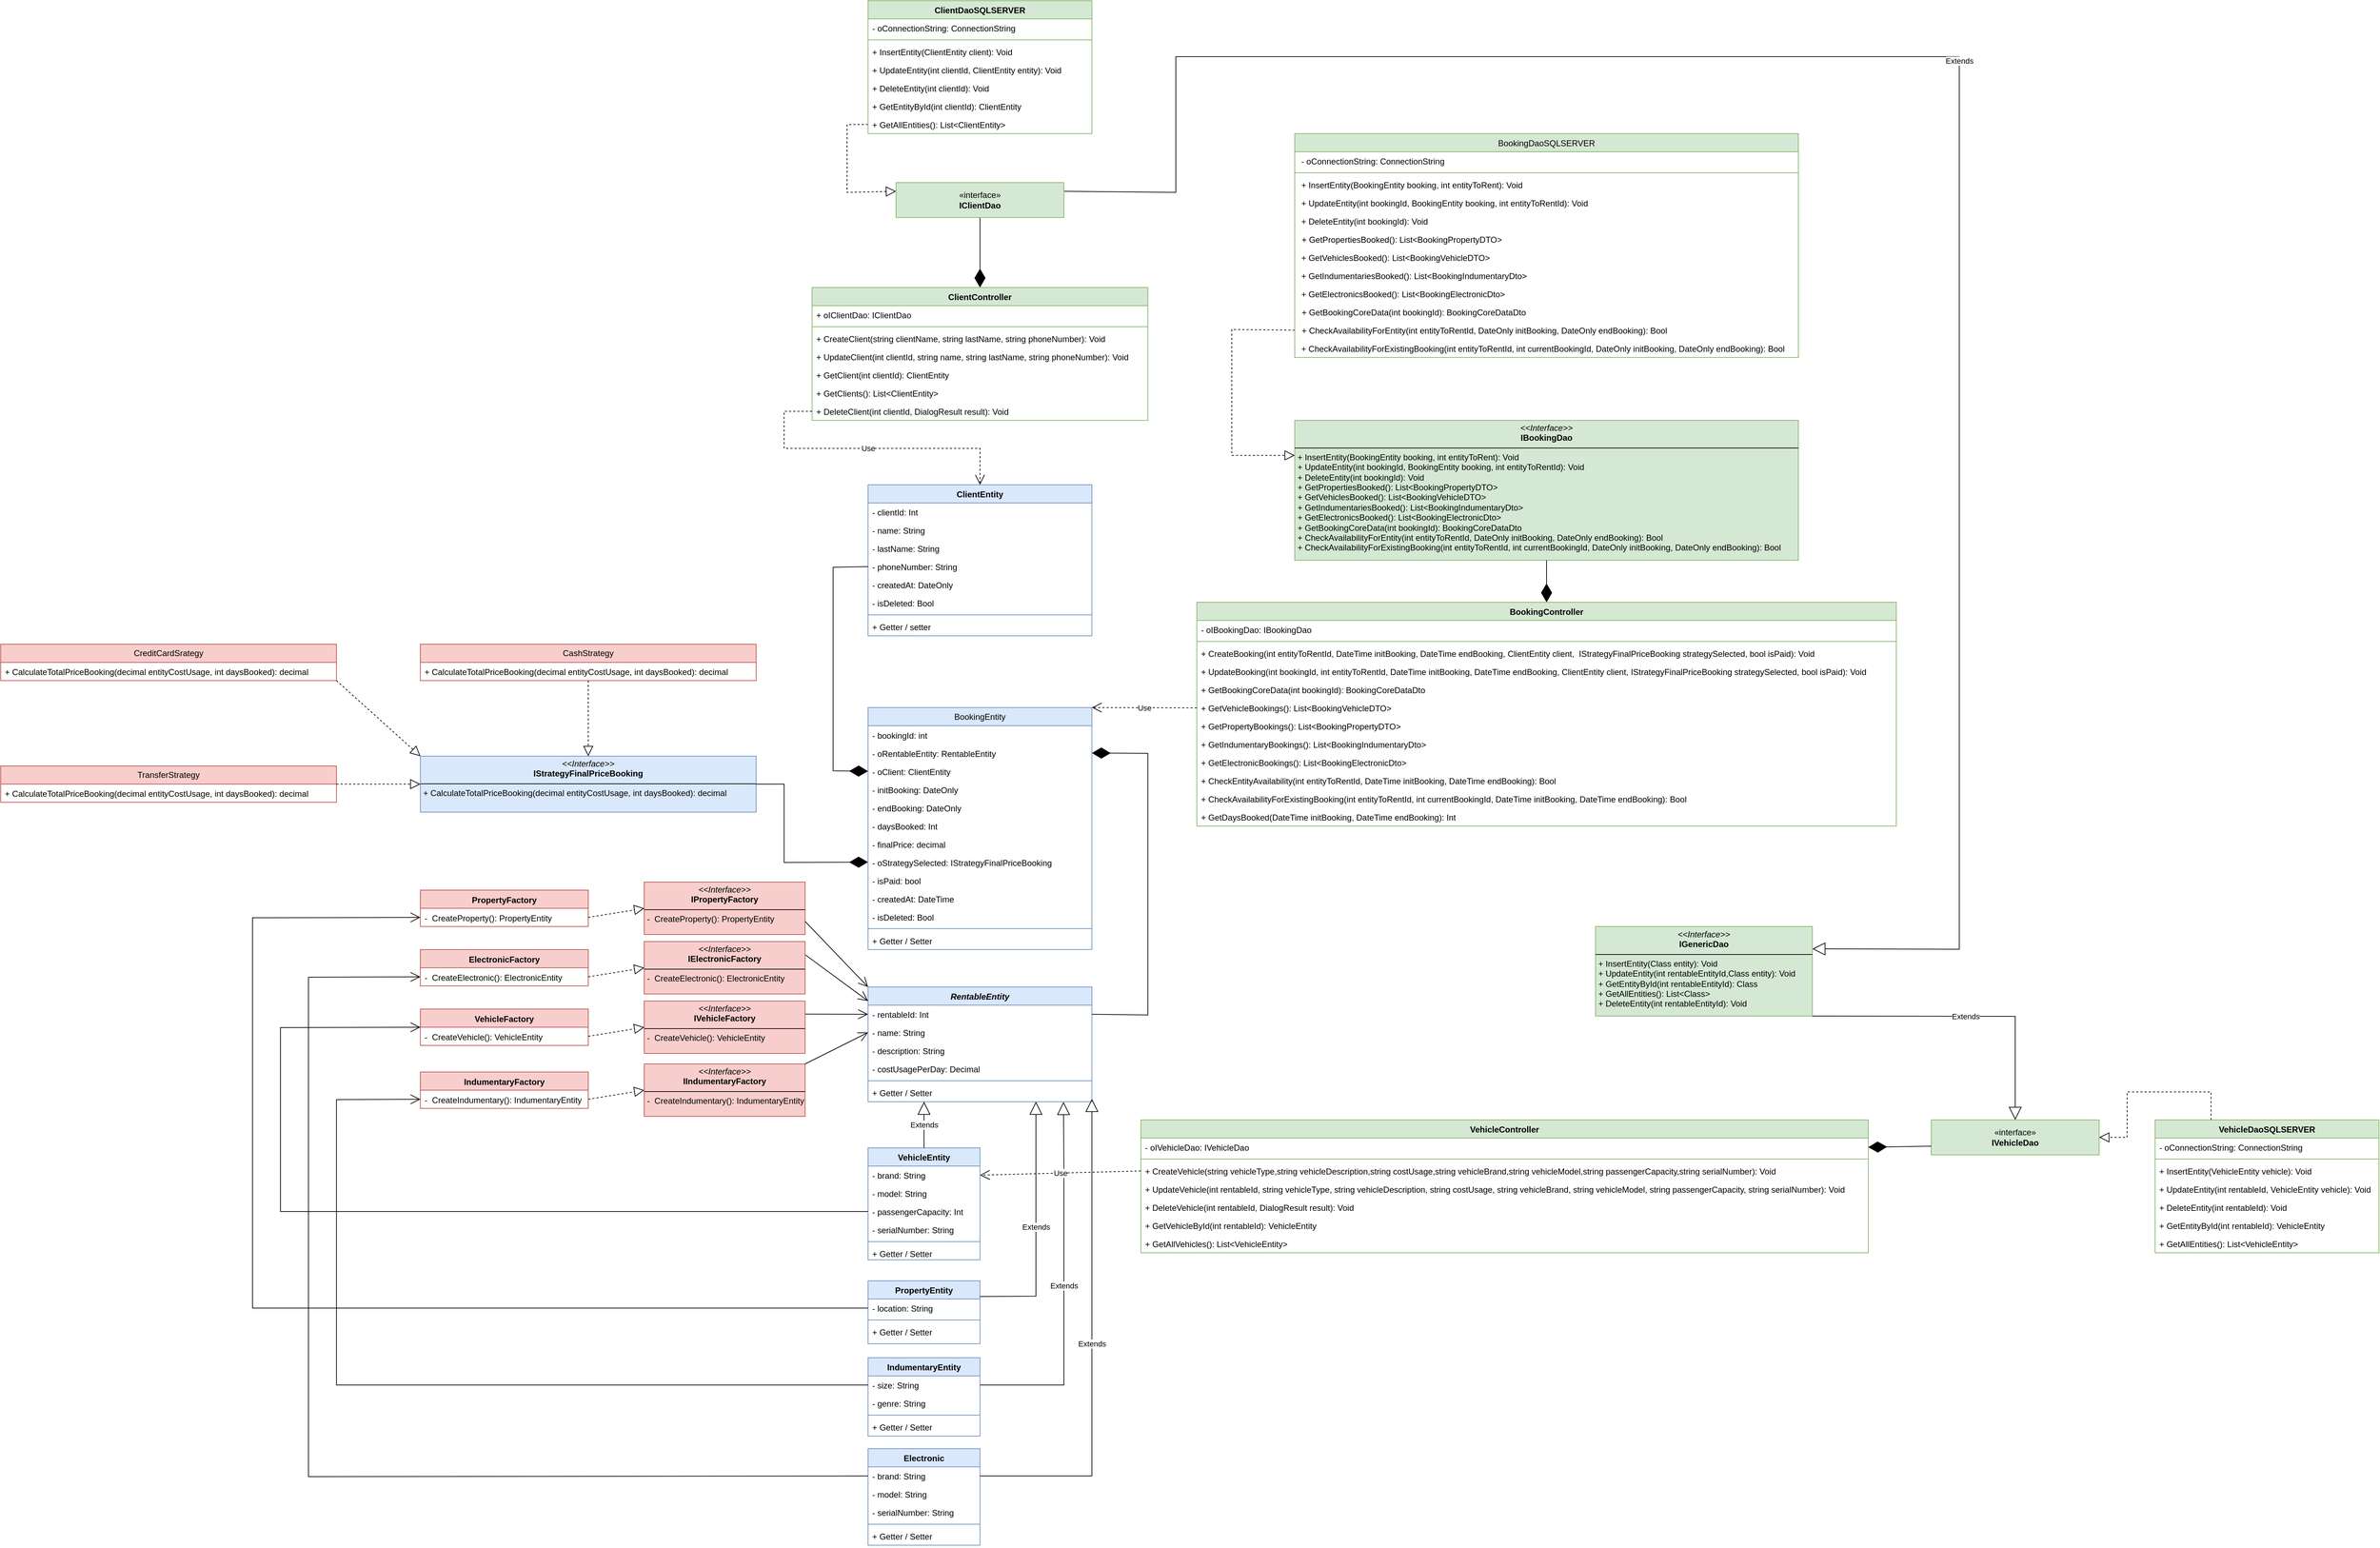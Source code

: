 <mxfile version="26.1.0">
  <diagram id="C5RBs43oDa-KdzZeNtuy" name="Page-1">
    <mxGraphModel dx="4279" dy="2577" grid="1" gridSize="10" guides="1" tooltips="1" connect="1" arrows="1" fold="1" page="1" pageScale="1" pageWidth="827" pageHeight="1169" math="0" shadow="0">
      <root>
        <mxCell id="WIyWlLk6GJQsqaUBKTNV-0" />
        <mxCell id="WIyWlLk6GJQsqaUBKTNV-1" parent="WIyWlLk6GJQsqaUBKTNV-0" />
        <mxCell id="m4PaVz9kTDVC2fhNwPpV-4" value="BookingEntity" style="swimlane;fontStyle=0;childLayout=stackLayout;horizontal=1;startSize=26;fillColor=#dae8fc;horizontalStack=0;resizeParent=1;resizeParentMax=0;resizeLast=0;collapsible=1;marginBottom=0;whiteSpace=wrap;html=1;strokeColor=#6c8ebf;" parent="WIyWlLk6GJQsqaUBKTNV-1" vertex="1">
          <mxGeometry x="320" y="250.5" width="320" height="346" as="geometry" />
        </mxCell>
        <mxCell id="m4PaVz9kTDVC2fhNwPpV-5" value="- bookingId: int" style="text;strokeColor=none;fillColor=none;align=left;verticalAlign=top;spacingLeft=4;spacingRight=4;overflow=hidden;rotatable=0;points=[[0,0.5],[1,0.5]];portConstraint=eastwest;whiteSpace=wrap;html=1;" parent="m4PaVz9kTDVC2fhNwPpV-4" vertex="1">
          <mxGeometry y="26" width="320" height="26" as="geometry" />
        </mxCell>
        <mxCell id="m4PaVz9kTDVC2fhNwPpV-6" value="- oRentableEntity: RentableEntity" style="text;strokeColor=none;fillColor=none;align=left;verticalAlign=top;spacingLeft=4;spacingRight=4;overflow=hidden;rotatable=0;points=[[0,0.5],[1,0.5]];portConstraint=eastwest;whiteSpace=wrap;html=1;" parent="m4PaVz9kTDVC2fhNwPpV-4" vertex="1">
          <mxGeometry y="52" width="320" height="26" as="geometry" />
        </mxCell>
        <mxCell id="-0rxYAURBGDoNV16Kf09-72" value="- oClient: ClientEntity" style="text;strokeColor=none;fillColor=none;align=left;verticalAlign=top;spacingLeft=4;spacingRight=4;overflow=hidden;rotatable=0;points=[[0,0.5],[1,0.5]];portConstraint=eastwest;whiteSpace=wrap;html=1;" parent="m4PaVz9kTDVC2fhNwPpV-4" vertex="1">
          <mxGeometry y="78" width="320" height="26" as="geometry" />
        </mxCell>
        <mxCell id="-0rxYAURBGDoNV16Kf09-1" value="- initBooking: DateOnly" style="text;strokeColor=none;fillColor=none;align=left;verticalAlign=top;spacingLeft=4;spacingRight=4;overflow=hidden;rotatable=0;points=[[0,0.5],[1,0.5]];portConstraint=eastwest;whiteSpace=wrap;html=1;" parent="m4PaVz9kTDVC2fhNwPpV-4" vertex="1">
          <mxGeometry y="104" width="320" height="26" as="geometry" />
        </mxCell>
        <mxCell id="-0rxYAURBGDoNV16Kf09-2" value="- endBooking: DateOnly" style="text;strokeColor=none;fillColor=none;align=left;verticalAlign=top;spacingLeft=4;spacingRight=4;overflow=hidden;rotatable=0;points=[[0,0.5],[1,0.5]];portConstraint=eastwest;whiteSpace=wrap;html=1;" parent="m4PaVz9kTDVC2fhNwPpV-4" vertex="1">
          <mxGeometry y="130" width="320" height="26" as="geometry" />
        </mxCell>
        <mxCell id="m4PaVz9kTDVC2fhNwPpV-25" value="- daysBooked: Int" style="text;strokeColor=none;fillColor=none;align=left;verticalAlign=top;spacingLeft=4;spacingRight=4;overflow=hidden;rotatable=0;points=[[0,0.5],[1,0.5]];portConstraint=eastwest;whiteSpace=wrap;html=1;" parent="m4PaVz9kTDVC2fhNwPpV-4" vertex="1">
          <mxGeometry y="156" width="320" height="26" as="geometry" />
        </mxCell>
        <mxCell id="-0rxYAURBGDoNV16Kf09-3" value="- finalPrice: decimal" style="text;strokeColor=none;fillColor=none;align=left;verticalAlign=top;spacingLeft=4;spacingRight=4;overflow=hidden;rotatable=0;points=[[0,0.5],[1,0.5]];portConstraint=eastwest;whiteSpace=wrap;html=1;" parent="m4PaVz9kTDVC2fhNwPpV-4" vertex="1">
          <mxGeometry y="182" width="320" height="26" as="geometry" />
        </mxCell>
        <mxCell id="m4PaVz9kTDVC2fhNwPpV-8" value="- oStrategySelected: IStrategyFinalPriceBooking" style="text;strokeColor=none;fillColor=none;align=left;verticalAlign=top;spacingLeft=4;spacingRight=4;overflow=hidden;rotatable=0;points=[[0,0.5],[1,0.5]];portConstraint=eastwest;whiteSpace=wrap;html=1;" parent="m4PaVz9kTDVC2fhNwPpV-4" vertex="1">
          <mxGeometry y="208" width="320" height="26" as="geometry" />
        </mxCell>
        <mxCell id="-0rxYAURBGDoNV16Kf09-4" value="- isPaid: bool" style="text;strokeColor=none;fillColor=none;align=left;verticalAlign=top;spacingLeft=4;spacingRight=4;overflow=hidden;rotatable=0;points=[[0,0.5],[1,0.5]];portConstraint=eastwest;whiteSpace=wrap;html=1;" parent="m4PaVz9kTDVC2fhNwPpV-4" vertex="1">
          <mxGeometry y="234" width="320" height="26" as="geometry" />
        </mxCell>
        <mxCell id="PpOj1krbx0FKZyaxwS8G-9" value="- createdAt: DateTime" style="text;strokeColor=none;fillColor=none;align=left;verticalAlign=top;spacingLeft=4;spacingRight=4;overflow=hidden;rotatable=0;points=[[0,0.5],[1,0.5]];portConstraint=eastwest;whiteSpace=wrap;html=1;" vertex="1" parent="m4PaVz9kTDVC2fhNwPpV-4">
          <mxGeometry y="260" width="320" height="26" as="geometry" />
        </mxCell>
        <mxCell id="PpOj1krbx0FKZyaxwS8G-10" value="- isDeleted: Bool" style="text;strokeColor=none;fillColor=none;align=left;verticalAlign=top;spacingLeft=4;spacingRight=4;overflow=hidden;rotatable=0;points=[[0,0.5],[1,0.5]];portConstraint=eastwest;whiteSpace=wrap;html=1;" vertex="1" parent="m4PaVz9kTDVC2fhNwPpV-4">
          <mxGeometry y="286" width="320" height="26" as="geometry" />
        </mxCell>
        <mxCell id="-0rxYAURBGDoNV16Kf09-71" value="" style="line;strokeWidth=1;fillColor=none;align=left;verticalAlign=middle;spacingTop=-1;spacingLeft=3;spacingRight=3;rotatable=0;labelPosition=right;points=[];portConstraint=eastwest;strokeColor=inherit;" parent="m4PaVz9kTDVC2fhNwPpV-4" vertex="1">
          <mxGeometry y="312" width="320" height="8" as="geometry" />
        </mxCell>
        <mxCell id="-0rxYAURBGDoNV16Kf09-70" value="+ Getter / Setter" style="text;strokeColor=none;fillColor=none;align=left;verticalAlign=top;spacingLeft=4;spacingRight=4;overflow=hidden;rotatable=0;points=[[0,0.5],[1,0.5]];portConstraint=eastwest;whiteSpace=wrap;html=1;" parent="m4PaVz9kTDVC2fhNwPpV-4" vertex="1">
          <mxGeometry y="320" width="320" height="26" as="geometry" />
        </mxCell>
        <mxCell id="m4PaVz9kTDVC2fhNwPpV-11" value="&lt;p style=&quot;margin:0px;margin-top:4px;text-align:center;&quot;&gt;&lt;i&gt;&amp;lt;&amp;lt;Interface&amp;gt;&amp;gt;&lt;/i&gt;&lt;br&gt;&lt;b&gt;IStrategyFinalPriceBooking&lt;/b&gt;&lt;/p&gt;&lt;hr size=&quot;1&quot; style=&quot;border-style:solid;&quot;&gt;&lt;p style=&quot;margin:0px;margin-left:4px;&quot;&gt;+ CalculateTotalPriceBooking(decimal entityCostUsage, int daysBooked): decimal&lt;/p&gt;" style="verticalAlign=top;align=left;overflow=fill;html=1;whiteSpace=wrap;fillColor=#dae8fc;strokeColor=#6c8ebf;shadow=0;fillStyle=auto;" parent="WIyWlLk6GJQsqaUBKTNV-1" vertex="1">
          <mxGeometry x="-320" y="320" width="480" height="80" as="geometry" />
        </mxCell>
        <mxCell id="m4PaVz9kTDVC2fhNwPpV-12" value="" style="endArrow=diamondThin;endFill=1;endSize=24;html=1;rounded=0;entryX=0;entryY=0.5;entryDx=0;entryDy=0;exitX=1;exitY=0.5;exitDx=0;exitDy=0;" parent="WIyWlLk6GJQsqaUBKTNV-1" source="m4PaVz9kTDVC2fhNwPpV-11" edge="1" target="m4PaVz9kTDVC2fhNwPpV-8">
          <mxGeometry width="160" relative="1" as="geometry">
            <mxPoint x="170" y="370" as="sourcePoint" />
            <mxPoint x="320" y="359.004" as="targetPoint" />
            <Array as="points">
              <mxPoint x="200" y="360" />
              <mxPoint x="200" y="472" />
            </Array>
          </mxGeometry>
        </mxCell>
        <mxCell id="m4PaVz9kTDVC2fhNwPpV-14" value="CashStrategy" style="swimlane;fontStyle=0;childLayout=stackLayout;horizontal=1;startSize=26;fillColor=#f8cecc;horizontalStack=0;resizeParent=1;resizeParentMax=0;resizeLast=0;collapsible=1;marginBottom=0;whiteSpace=wrap;html=1;strokeColor=#b85450;" parent="WIyWlLk6GJQsqaUBKTNV-1" vertex="1">
          <mxGeometry x="-320" y="160" width="480" height="52" as="geometry" />
        </mxCell>
        <mxCell id="m4PaVz9kTDVC2fhNwPpV-15" value="+ CalculateTotalPriceBooking(decimal entityCostUsage, int daysBooked): decimal" style="text;strokeColor=none;fillColor=none;align=left;verticalAlign=top;spacingLeft=4;spacingRight=4;overflow=hidden;rotatable=0;points=[[0,0.5],[1,0.5]];portConstraint=eastwest;whiteSpace=wrap;html=1;" parent="m4PaVz9kTDVC2fhNwPpV-14" vertex="1">
          <mxGeometry y="26" width="480" height="26" as="geometry" />
        </mxCell>
        <mxCell id="m4PaVz9kTDVC2fhNwPpV-18" value="CreditCardSrategy" style="swimlane;fontStyle=0;childLayout=stackLayout;horizontal=1;startSize=26;fillColor=#f8cecc;horizontalStack=0;resizeParent=1;resizeParentMax=0;resizeLast=0;collapsible=1;marginBottom=0;whiteSpace=wrap;html=1;strokeColor=#b85450;" parent="WIyWlLk6GJQsqaUBKTNV-1" vertex="1">
          <mxGeometry x="-920" y="160" width="480" height="52" as="geometry" />
        </mxCell>
        <mxCell id="m4PaVz9kTDVC2fhNwPpV-19" value="+ CalculateTotalPriceBooking(decimal entityCostUsage, int daysBooked): decimal" style="text;strokeColor=none;fillColor=none;align=left;verticalAlign=top;spacingLeft=4;spacingRight=4;overflow=hidden;rotatable=0;points=[[0,0.5],[1,0.5]];portConstraint=eastwest;whiteSpace=wrap;html=1;" parent="m4PaVz9kTDVC2fhNwPpV-18" vertex="1">
          <mxGeometry y="26" width="480" height="26" as="geometry" />
        </mxCell>
        <mxCell id="m4PaVz9kTDVC2fhNwPpV-20" value="TransferStrategy" style="swimlane;fontStyle=0;childLayout=stackLayout;horizontal=1;startSize=26;fillColor=#f8cecc;horizontalStack=0;resizeParent=1;resizeParentMax=0;resizeLast=0;collapsible=1;marginBottom=0;whiteSpace=wrap;html=1;strokeColor=#b85450;" parent="WIyWlLk6GJQsqaUBKTNV-1" vertex="1">
          <mxGeometry x="-920" y="334" width="480" height="52" as="geometry" />
        </mxCell>
        <mxCell id="m4PaVz9kTDVC2fhNwPpV-21" value="+ CalculateTotalPriceBooking(decimal entityCostUsage, int daysBooked): decimal" style="text;strokeColor=none;fillColor=none;align=left;verticalAlign=top;spacingLeft=4;spacingRight=4;overflow=hidden;rotatable=0;points=[[0,0.5],[1,0.5]];portConstraint=eastwest;whiteSpace=wrap;html=1;" parent="m4PaVz9kTDVC2fhNwPpV-20" vertex="1">
          <mxGeometry y="26" width="480" height="26" as="geometry" />
        </mxCell>
        <mxCell id="m4PaVz9kTDVC2fhNwPpV-22" value="" style="endArrow=block;dashed=1;endFill=0;endSize=12;html=1;rounded=0;exitX=1;exitY=0.5;exitDx=0;exitDy=0;entryX=0;entryY=0.5;entryDx=0;entryDy=0;" parent="WIyWlLk6GJQsqaUBKTNV-1" source="m4PaVz9kTDVC2fhNwPpV-20" target="m4PaVz9kTDVC2fhNwPpV-11" edge="1">
          <mxGeometry width="160" relative="1" as="geometry">
            <mxPoint x="-560" y="470" as="sourcePoint" />
            <mxPoint x="-400" y="470" as="targetPoint" />
          </mxGeometry>
        </mxCell>
        <mxCell id="m4PaVz9kTDVC2fhNwPpV-23" value="" style="endArrow=block;dashed=1;endFill=0;endSize=12;html=1;rounded=0;exitX=1;exitY=1;exitDx=0;exitDy=0;entryX=0;entryY=0;entryDx=0;entryDy=0;" parent="WIyWlLk6GJQsqaUBKTNV-1" source="m4PaVz9kTDVC2fhNwPpV-18" target="m4PaVz9kTDVC2fhNwPpV-11" edge="1">
          <mxGeometry width="160" relative="1" as="geometry">
            <mxPoint x="-473" y="250" as="sourcePoint" />
            <mxPoint x="-353" y="250" as="targetPoint" />
          </mxGeometry>
        </mxCell>
        <mxCell id="m4PaVz9kTDVC2fhNwPpV-24" value="" style="endArrow=block;dashed=1;endFill=0;endSize=12;html=1;rounded=0;exitX=0.5;exitY=1;exitDx=0;exitDy=0;entryX=0.5;entryY=0;entryDx=0;entryDy=0;" parent="WIyWlLk6GJQsqaUBKTNV-1" source="m4PaVz9kTDVC2fhNwPpV-14" target="m4PaVz9kTDVC2fhNwPpV-11" edge="1">
          <mxGeometry width="160" relative="1" as="geometry">
            <mxPoint x="-230" y="270" as="sourcePoint" />
            <mxPoint x="-110" y="270" as="targetPoint" />
          </mxGeometry>
        </mxCell>
        <mxCell id="m4PaVz9kTDVC2fhNwPpV-26" value="&lt;div&gt;&lt;i&gt;RentableEntity&lt;/i&gt;&lt;/div&gt;" style="swimlane;fontStyle=1;align=center;verticalAlign=top;childLayout=stackLayout;horizontal=1;startSize=26;horizontalStack=0;resizeParent=1;resizeParentMax=0;resizeLast=0;collapsible=1;marginBottom=0;whiteSpace=wrap;html=1;fillColor=#dae8fc;strokeColor=#6c8ebf;" parent="WIyWlLk6GJQsqaUBKTNV-1" vertex="1">
          <mxGeometry x="320" y="650" width="320" height="164" as="geometry" />
        </mxCell>
        <mxCell id="m4PaVz9kTDVC2fhNwPpV-27" value="- rentableId: Int" style="text;strokeColor=none;fillColor=none;align=left;verticalAlign=top;spacingLeft=4;spacingRight=4;overflow=hidden;rotatable=0;points=[[0,0.5],[1,0.5]];portConstraint=eastwest;whiteSpace=wrap;html=1;" parent="m4PaVz9kTDVC2fhNwPpV-26" vertex="1">
          <mxGeometry y="26" width="320" height="26" as="geometry" />
        </mxCell>
        <mxCell id="m4PaVz9kTDVC2fhNwPpV-30" value="- name: String" style="text;strokeColor=none;fillColor=none;align=left;verticalAlign=top;spacingLeft=4;spacingRight=4;overflow=hidden;rotatable=0;points=[[0,0.5],[1,0.5]];portConstraint=eastwest;whiteSpace=wrap;html=1;" parent="m4PaVz9kTDVC2fhNwPpV-26" vertex="1">
          <mxGeometry y="52" width="320" height="26" as="geometry" />
        </mxCell>
        <mxCell id="m4PaVz9kTDVC2fhNwPpV-31" value="- description: String" style="text;strokeColor=none;fillColor=none;align=left;verticalAlign=top;spacingLeft=4;spacingRight=4;overflow=hidden;rotatable=0;points=[[0,0.5],[1,0.5]];portConstraint=eastwest;whiteSpace=wrap;html=1;" parent="m4PaVz9kTDVC2fhNwPpV-26" vertex="1">
          <mxGeometry y="78" width="320" height="26" as="geometry" />
        </mxCell>
        <mxCell id="m4PaVz9kTDVC2fhNwPpV-32" value="- costUsagePerDay: Decimal" style="text;strokeColor=none;fillColor=none;align=left;verticalAlign=top;spacingLeft=4;spacingRight=4;overflow=hidden;rotatable=0;points=[[0,0.5],[1,0.5]];portConstraint=eastwest;whiteSpace=wrap;html=1;" parent="m4PaVz9kTDVC2fhNwPpV-26" vertex="1">
          <mxGeometry y="104" width="320" height="26" as="geometry" />
        </mxCell>
        <mxCell id="-0rxYAURBGDoNV16Kf09-69" value="" style="line;strokeWidth=1;fillColor=none;align=left;verticalAlign=middle;spacingTop=-1;spacingLeft=3;spacingRight=3;rotatable=0;labelPosition=right;points=[];portConstraint=eastwest;strokeColor=inherit;" parent="m4PaVz9kTDVC2fhNwPpV-26" vertex="1">
          <mxGeometry y="130" width="320" height="8" as="geometry" />
        </mxCell>
        <mxCell id="-0rxYAURBGDoNV16Kf09-68" value="+ Getter / Setter" style="text;strokeColor=none;fillColor=none;align=left;verticalAlign=top;spacingLeft=4;spacingRight=4;overflow=hidden;rotatable=0;points=[[0,0.5],[1,0.5]];portConstraint=eastwest;whiteSpace=wrap;html=1;" parent="m4PaVz9kTDVC2fhNwPpV-26" vertex="1">
          <mxGeometry y="138" width="320" height="26" as="geometry" />
        </mxCell>
        <mxCell id="qjLI-L57XUs-h8wpZ4Zj-0" value="" style="endArrow=diamondThin;endFill=1;endSize=24;html=1;rounded=0;exitX=1;exitY=0.5;exitDx=0;exitDy=0;entryX=1;entryY=0.5;entryDx=0;entryDy=0;" parent="WIyWlLk6GJQsqaUBKTNV-1" source="m4PaVz9kTDVC2fhNwPpV-27" target="m4PaVz9kTDVC2fhNwPpV-6" edge="1">
          <mxGeometry width="160" relative="1" as="geometry">
            <mxPoint x="350" y="540" as="sourcePoint" />
            <mxPoint x="587" y="590" as="targetPoint" />
            <Array as="points">
              <mxPoint x="720" y="690" />
              <mxPoint x="720" y="316" />
            </Array>
          </mxGeometry>
        </mxCell>
        <mxCell id="gw679d61oDOW8X4mK3xs-9" value="BookingController" style="swimlane;fontStyle=1;align=center;verticalAlign=top;childLayout=stackLayout;horizontal=1;startSize=26;horizontalStack=0;resizeParent=1;resizeParentMax=0;resizeLast=0;collapsible=1;marginBottom=0;whiteSpace=wrap;html=1;fillColor=#d5e8d4;strokeColor=#82b366;" parent="WIyWlLk6GJQsqaUBKTNV-1" vertex="1">
          <mxGeometry x="790" y="100" width="1000" height="320" as="geometry" />
        </mxCell>
        <mxCell id="gw679d61oDOW8X4mK3xs-13" value="- oIBookingDao: IBookingDao" style="text;strokeColor=none;fillColor=none;align=left;verticalAlign=top;spacingLeft=4;spacingRight=4;overflow=hidden;rotatable=0;points=[[0,0.5],[1,0.5]];portConstraint=eastwest;whiteSpace=wrap;html=1;" parent="gw679d61oDOW8X4mK3xs-9" vertex="1">
          <mxGeometry y="26" width="1000" height="26" as="geometry" />
        </mxCell>
        <mxCell id="gw679d61oDOW8X4mK3xs-11" value="" style="line;strokeWidth=1;fillColor=none;align=left;verticalAlign=middle;spacingTop=-1;spacingLeft=3;spacingRight=3;rotatable=0;labelPosition=right;points=[];portConstraint=eastwest;strokeColor=inherit;" parent="gw679d61oDOW8X4mK3xs-9" vertex="1">
          <mxGeometry y="52" width="1000" height="8" as="geometry" />
        </mxCell>
        <mxCell id="gw679d61oDOW8X4mK3xs-12" value="+ CreateBooking(int entityToRentId, DateTime initBooking, DateTime endBooking, ClientEntity client,&amp;nbsp; IStrategyFinalPriceBooking strategySelected, bool isPaid): Void" style="text;strokeColor=none;fillColor=none;align=left;verticalAlign=top;spacingLeft=4;spacingRight=4;overflow=hidden;rotatable=0;points=[[0,0.5],[1,0.5]];portConstraint=eastwest;whiteSpace=wrap;html=1;" parent="gw679d61oDOW8X4mK3xs-9" vertex="1">
          <mxGeometry y="60" width="1000" height="26" as="geometry" />
        </mxCell>
        <mxCell id="gw679d61oDOW8X4mK3xs-14" value="+&amp;nbsp;UpdateBooking(int bookingId, int entityToRentId, DateTime initBooking, DateTime endBooking, ClientEntity client, IStrategyFinalPriceBooking strategySelected, bool isPaid): Void" style="text;strokeColor=none;fillColor=none;align=left;verticalAlign=top;spacingLeft=4;spacingRight=4;overflow=hidden;rotatable=0;points=[[0,0.5],[1,0.5]];portConstraint=eastwest;whiteSpace=wrap;html=1;" parent="gw679d61oDOW8X4mK3xs-9" vertex="1">
          <mxGeometry y="86" width="1000" height="26" as="geometry" />
        </mxCell>
        <mxCell id="gw679d61oDOW8X4mK3xs-15" value="+ GetBookingCoreData(int bookingId): BookingCoreDataDto&amp;nbsp;" style="text;strokeColor=none;fillColor=none;align=left;verticalAlign=top;spacingLeft=4;spacingRight=4;overflow=hidden;rotatable=0;points=[[0,0.5],[1,0.5]];portConstraint=eastwest;whiteSpace=wrap;html=1;" parent="gw679d61oDOW8X4mK3xs-9" vertex="1">
          <mxGeometry y="112" width="1000" height="26" as="geometry" />
        </mxCell>
        <mxCell id="gw679d61oDOW8X4mK3xs-16" value="+&amp;nbsp;GetVehicleBookings():&amp;nbsp;List&amp;lt;BookingVehicleDTO&amp;gt;&amp;nbsp;" style="text;strokeColor=none;fillColor=none;align=left;verticalAlign=top;spacingLeft=4;spacingRight=4;overflow=hidden;rotatable=0;points=[[0,0.5],[1,0.5]];portConstraint=eastwest;whiteSpace=wrap;html=1;" parent="gw679d61oDOW8X4mK3xs-9" vertex="1">
          <mxGeometry y="138" width="1000" height="26" as="geometry" />
        </mxCell>
        <mxCell id="gw679d61oDOW8X4mK3xs-17" value="+&amp;nbsp;GetPropertyBookings():&amp;nbsp;List&amp;lt;BookingPropertyDTO&amp;gt;&amp;nbsp;" style="text;strokeColor=none;fillColor=none;align=left;verticalAlign=top;spacingLeft=4;spacingRight=4;overflow=hidden;rotatable=0;points=[[0,0.5],[1,0.5]];portConstraint=eastwest;whiteSpace=wrap;html=1;" parent="gw679d61oDOW8X4mK3xs-9" vertex="1">
          <mxGeometry y="164" width="1000" height="26" as="geometry" />
        </mxCell>
        <mxCell id="PpOj1krbx0FKZyaxwS8G-13" value="+&amp;nbsp;GetIndumentaryBookings():&amp;nbsp;List&amp;lt;BookingIndumentaryDto&amp;gt;&amp;nbsp;" style="text;strokeColor=none;fillColor=none;align=left;verticalAlign=top;spacingLeft=4;spacingRight=4;overflow=hidden;rotatable=0;points=[[0,0.5],[1,0.5]];portConstraint=eastwest;whiteSpace=wrap;html=1;" vertex="1" parent="gw679d61oDOW8X4mK3xs-9">
          <mxGeometry y="190" width="1000" height="26" as="geometry" />
        </mxCell>
        <mxCell id="PpOj1krbx0FKZyaxwS8G-14" value="+&amp;nbsp;GetElectronicBookings():&amp;nbsp;List&amp;lt;BookingElectronicDto&amp;gt;&amp;nbsp;" style="text;strokeColor=none;fillColor=none;align=left;verticalAlign=top;spacingLeft=4;spacingRight=4;overflow=hidden;rotatable=0;points=[[0,0.5],[1,0.5]];portConstraint=eastwest;whiteSpace=wrap;html=1;" vertex="1" parent="gw679d61oDOW8X4mK3xs-9">
          <mxGeometry y="216" width="1000" height="26" as="geometry" />
        </mxCell>
        <mxCell id="PpOj1krbx0FKZyaxwS8G-15" value="+&amp;nbsp;CheckEntityAvailability(int entityToRentId, DateTime initBooking, DateTime endBooking): Bool" style="text;strokeColor=none;fillColor=none;align=left;verticalAlign=top;spacingLeft=4;spacingRight=4;overflow=hidden;rotatable=0;points=[[0,0.5],[1,0.5]];portConstraint=eastwest;whiteSpace=wrap;html=1;" vertex="1" parent="gw679d61oDOW8X4mK3xs-9">
          <mxGeometry y="242" width="1000" height="26" as="geometry" />
        </mxCell>
        <mxCell id="PpOj1krbx0FKZyaxwS8G-16" value="+&amp;nbsp;CheckAvailabilityForExistingBooking(int entityToRentId, int currentBookingId, DateTime initBooking, DateTime endBooking): Bool" style="text;strokeColor=none;fillColor=none;align=left;verticalAlign=top;spacingLeft=4;spacingRight=4;overflow=hidden;rotatable=0;points=[[0,0.5],[1,0.5]];portConstraint=eastwest;whiteSpace=wrap;html=1;" vertex="1" parent="gw679d61oDOW8X4mK3xs-9">
          <mxGeometry y="268" width="1000" height="26" as="geometry" />
        </mxCell>
        <mxCell id="PpOj1krbx0FKZyaxwS8G-17" value="+&amp;nbsp;GetDaysBooked(DateTime initBooking, DateTime endBooking): Int" style="text;strokeColor=none;fillColor=none;align=left;verticalAlign=top;spacingLeft=4;spacingRight=4;overflow=hidden;rotatable=0;points=[[0,0.5],[1,0.5]];portConstraint=eastwest;whiteSpace=wrap;html=1;" vertex="1" parent="gw679d61oDOW8X4mK3xs-9">
          <mxGeometry y="294" width="1000" height="26" as="geometry" />
        </mxCell>
        <mxCell id="gw679d61oDOW8X4mK3xs-18" value="Use" style="endArrow=open;endSize=12;dashed=1;html=1;rounded=0;entryX=1;entryY=0;entryDx=0;entryDy=0;exitX=0;exitY=0.5;exitDx=0;exitDy=0;" parent="WIyWlLk6GJQsqaUBKTNV-1" source="gw679d61oDOW8X4mK3xs-16" target="m4PaVz9kTDVC2fhNwPpV-4" edge="1">
          <mxGeometry width="160" relative="1" as="geometry">
            <mxPoint x="645" y="170" as="sourcePoint" />
            <mxPoint x="646" y="240" as="targetPoint" />
          </mxGeometry>
        </mxCell>
        <mxCell id="gw679d61oDOW8X4mK3xs-19" value="&lt;p style=&quot;margin:0px;margin-top:4px;text-align:center;&quot;&gt;&lt;i&gt;&amp;lt;&amp;lt;Interface&amp;gt;&amp;gt;&lt;/i&gt;&lt;br&gt;&lt;b&gt;IBookingDao&lt;/b&gt;&lt;/p&gt;&lt;hr size=&quot;1&quot; style=&quot;border-style:solid;&quot;&gt;&lt;p style=&quot;margin: 0px 0px 0px 4px;&quot;&gt;&lt;span style=&quot;background-color: transparent; color: light-dark(rgb(0, 0, 0), rgb(255, 255, 255));&quot;&gt;+&amp;nbsp;&lt;/span&gt;&lt;span style=&quot;background-color: transparent; color: light-dark(rgb(0, 0, 0), rgb(255, 255, 255));&quot;&gt;InsertEntity(BookingEntity booking, int entityToRent): Void&lt;/span&gt;&lt;/p&gt;&lt;p style=&quot;margin: 0px 0px 0px 4px;&quot;&gt;&lt;span style=&quot;background-color: transparent; color: light-dark(rgb(0, 0, 0), rgb(255, 255, 255));&quot;&gt;+&amp;nbsp;&lt;/span&gt;&lt;span style=&quot;background-color: transparent;&quot;&gt;UpdateEntity(int bookingId, BookingEntity booking, int entityToRentId): Void&lt;/span&gt;&lt;/p&gt;&lt;p style=&quot;margin: 0px 0px 0px 4px;&quot;&gt;&lt;span style=&quot;background-color: transparent; color: light-dark(rgb(0, 0, 0), rgb(255, 255, 255));&quot;&gt;+&amp;nbsp;&lt;/span&gt;&lt;span style=&quot;background-color: transparent;&quot;&gt;DeleteEntity(int bookingId): Void&lt;/span&gt;&lt;span style=&quot;background-color: transparent; color: light-dark(rgb(0, 0, 0), rgb(255, 255, 255));&quot;&gt;&amp;nbsp;&lt;/span&gt;&lt;/p&gt;&lt;p style=&quot;margin: 0px 0px 0px 4px;&quot;&gt;&lt;span style=&quot;background-color: transparent; color: light-dark(rgb(0, 0, 0), rgb(255, 255, 255));&quot;&gt;+&amp;nbsp;&lt;/span&gt;&lt;span style=&quot;background-color: transparent;&quot;&gt;GetPropertiesBooked():&amp;nbsp;&lt;/span&gt;&lt;span style=&quot;background-color: transparent;&quot;&gt;List&amp;lt;BookingPropertyDTO&amp;gt;&lt;/span&gt;&lt;/p&gt;&lt;p style=&quot;margin: 0px 0px 0px 4px;&quot;&gt;&lt;span style=&quot;background-color: transparent; color: light-dark(rgb(0, 0, 0), rgb(255, 255, 255));&quot;&gt;+&amp;nbsp;&lt;/span&gt;&lt;span style=&quot;background-color: transparent;&quot;&gt;GetVehiclesBooked():&amp;nbsp;&lt;/span&gt;&lt;span style=&quot;background-color: transparent;&quot;&gt;List&amp;lt;BookingVehicleDTO&amp;gt;&lt;/span&gt;&lt;/p&gt;&lt;p style=&quot;margin: 0px 0px 0px 4px;&quot;&gt;&lt;span style=&quot;background-color: transparent;&quot;&gt;+&amp;nbsp;&lt;/span&gt;&lt;span style=&quot;background-color: transparent;&quot;&gt;GetIndumentariesBooked():&amp;nbsp;&lt;/span&gt;&lt;span style=&quot;background-color: transparent;&quot;&gt;List&amp;lt;BookingIndumentaryDto&amp;gt;&lt;/span&gt;&lt;/p&gt;&lt;p style=&quot;margin: 0px 0px 0px 4px;&quot;&gt;&lt;span style=&quot;background-color: transparent;&quot;&gt;+&amp;nbsp;&lt;/span&gt;&lt;span style=&quot;background-color: transparent;&quot;&gt;GetElectronicsBooked():&amp;nbsp;&lt;/span&gt;&lt;span style=&quot;background-color: transparent;&quot;&gt;List&amp;lt;BookingElectronicDto&amp;gt;&lt;/span&gt;&lt;/p&gt;&lt;p style=&quot;margin: 0px 0px 0px 4px;&quot;&gt;&lt;span style=&quot;background-color: transparent;&quot;&gt;+&amp;nbsp;&lt;/span&gt;&lt;span style=&quot;background-color: transparent;&quot;&gt;GetBookingCoreData(int bookingId):&amp;nbsp;&lt;/span&gt;&lt;span style=&quot;background-color: transparent;&quot;&gt;BookingCoreDataDto&lt;/span&gt;&lt;span style=&quot;background-color: transparent; color: light-dark(rgb(0, 0, 0), rgb(255, 255, 255));&quot;&gt;&amp;nbsp;&lt;/span&gt;&lt;/p&gt;&lt;p style=&quot;margin: 0px 0px 0px 4px;&quot;&gt;+&amp;nbsp;CheckAvailabilityForEntity(int entityToRentId, DateOnly initBooking, DateOnly endBooking): Bool&lt;/p&gt;&lt;p style=&quot;margin: 0px 0px 0px 4px;&quot;&gt;+&amp;nbsp;CheckAvailabilityForExistingBooking(int entityToRentId, int currentBookingId, DateOnly initBooking, DateOnly endBooking): Bool&lt;/p&gt;" style="verticalAlign=top;align=left;overflow=fill;html=1;whiteSpace=wrap;fillColor=#d5e8d4;strokeColor=#82b366;" parent="WIyWlLk6GJQsqaUBKTNV-1" vertex="1">
          <mxGeometry x="930" y="-160" width="720" height="200" as="geometry" />
        </mxCell>
        <mxCell id="gw679d61oDOW8X4mK3xs-20" value="" style="endArrow=diamondThin;endFill=1;endSize=24;html=1;rounded=0;entryX=0.5;entryY=0;entryDx=0;entryDy=0;exitX=0.5;exitY=1;exitDx=0;exitDy=0;" parent="WIyWlLk6GJQsqaUBKTNV-1" source="gw679d61oDOW8X4mK3xs-19" edge="1" target="gw679d61oDOW8X4mK3xs-9">
          <mxGeometry width="160" relative="1" as="geometry">
            <mxPoint x="1050" y="-110" as="sourcePoint" />
            <mxPoint x="1080" y="39" as="targetPoint" />
            <Array as="points">
              <mxPoint x="1290" y="60" />
            </Array>
          </mxGeometry>
        </mxCell>
        <mxCell id="gw679d61oDOW8X4mK3xs-44" value="" style="endArrow=block;dashed=1;endFill=0;endSize=12;html=1;rounded=0;entryX=0;entryY=0.25;entryDx=0;entryDy=0;exitX=0;exitY=0.5;exitDx=0;exitDy=0;" parent="WIyWlLk6GJQsqaUBKTNV-1" source="PpOj1krbx0FKZyaxwS8G-30" target="gw679d61oDOW8X4mK3xs-19" edge="1">
          <mxGeometry width="160" relative="1" as="geometry">
            <mxPoint x="1290" y="-420" as="sourcePoint" />
            <mxPoint x="1384" y="-81" as="targetPoint" />
            <Array as="points">
              <mxPoint x="840" y="-290" />
              <mxPoint x="840" y="-110" />
            </Array>
          </mxGeometry>
        </mxCell>
        <mxCell id="-0rxYAURBGDoNV16Kf09-5" value="" style="endArrow=open;endFill=1;endSize=12;html=1;rounded=0;exitX=1;exitY=0.25;exitDx=0;exitDy=0;" parent="WIyWlLk6GJQsqaUBKTNV-1" source="-0rxYAURBGDoNV16Kf09-6" edge="1">
          <mxGeometry width="160" relative="1" as="geometry">
            <mxPoint x="160" y="670" as="sourcePoint" />
            <mxPoint x="320" y="670" as="targetPoint" />
          </mxGeometry>
        </mxCell>
        <mxCell id="-0rxYAURBGDoNV16Kf09-6" value="&lt;p style=&quot;margin:0px;margin-top:4px;text-align:center;&quot;&gt;&lt;i&gt;&amp;lt;&amp;lt;Interface&amp;gt;&amp;gt;&lt;/i&gt;&lt;br&gt;&lt;b&gt;IElectronicFactory&lt;/b&gt;&lt;/p&gt;&lt;hr size=&quot;1&quot; style=&quot;border-style:solid;&quot;&gt;&lt;p style=&quot;margin:0px;margin-left:4px;&quot;&gt;-&amp;nbsp; CreateElectronic():&amp;nbsp;&lt;span style=&quot;background-color: initial;&quot;&gt;ElectronicEntity&lt;/span&gt;&lt;/p&gt;&lt;p style=&quot;margin:0px;margin-left:4px;&quot;&gt;&lt;br&gt;&lt;/p&gt;" style="verticalAlign=top;align=left;overflow=fill;html=1;whiteSpace=wrap;fillColor=#f8cecc;strokeColor=#b85450;" parent="WIyWlLk6GJQsqaUBKTNV-1" vertex="1">
          <mxGeometry y="585" width="230" height="75" as="geometry" />
        </mxCell>
        <mxCell id="-0rxYAURBGDoNV16Kf09-7" value="&lt;p style=&quot;margin:0px;margin-top:4px;text-align:center;&quot;&gt;&lt;i&gt;&amp;lt;&amp;lt;Interface&amp;gt;&amp;gt;&lt;/i&gt;&lt;br&gt;&lt;b&gt;IVehicleFactory&lt;/b&gt;&lt;/p&gt;&lt;hr size=&quot;1&quot; style=&quot;border-style:solid;&quot;&gt;&lt;p style=&quot;margin:0px;margin-left:4px;&quot;&gt;-&amp;nbsp; CreateVehicle(): Vehicle&lt;span style=&quot;background-color: initial;&quot;&gt;Entity&lt;/span&gt;&lt;/p&gt;&lt;p style=&quot;margin:0px;margin-left:4px;&quot;&gt;&lt;br&gt;&lt;/p&gt;" style="verticalAlign=top;align=left;overflow=fill;html=1;whiteSpace=wrap;fillColor=#f8cecc;strokeColor=#b85450;" parent="WIyWlLk6GJQsqaUBKTNV-1" vertex="1">
          <mxGeometry y="670" width="230" height="75" as="geometry" />
        </mxCell>
        <mxCell id="-0rxYAURBGDoNV16Kf09-8" value="" style="endArrow=open;endFill=1;endSize=12;html=1;rounded=0;exitX=1;exitY=0.25;exitDx=0;exitDy=0;entryX=0;entryY=0.5;entryDx=0;entryDy=0;" parent="WIyWlLk6GJQsqaUBKTNV-1" source="-0rxYAURBGDoNV16Kf09-7" target="m4PaVz9kTDVC2fhNwPpV-27" edge="1">
          <mxGeometry width="160" relative="1" as="geometry">
            <mxPoint x="155" y="828" as="sourcePoint" />
            <mxPoint x="195" y="904" as="targetPoint" />
          </mxGeometry>
        </mxCell>
        <mxCell id="-0rxYAURBGDoNV16Kf09-9" value="&lt;p style=&quot;margin:0px;margin-top:4px;text-align:center;&quot;&gt;&lt;i&gt;&amp;lt;&amp;lt;Interface&amp;gt;&amp;gt;&lt;/i&gt;&lt;br&gt;&lt;b&gt;IIndumentaryFactory&lt;/b&gt;&lt;/p&gt;&lt;hr size=&quot;1&quot; style=&quot;border-style:solid;&quot;&gt;&lt;p style=&quot;margin:0px;margin-left:4px;&quot;&gt;-&amp;nbsp; CreateIndumentary(): Indumentary&lt;span style=&quot;background-color: initial;&quot;&gt;Entity&lt;/span&gt;&lt;/p&gt;&lt;p style=&quot;margin:0px;margin-left:4px;&quot;&gt;&lt;br&gt;&lt;/p&gt;" style="verticalAlign=top;align=left;overflow=fill;html=1;whiteSpace=wrap;fillColor=#f8cecc;strokeColor=#b85450;" parent="WIyWlLk6GJQsqaUBKTNV-1" vertex="1">
          <mxGeometry y="760" width="230" height="75" as="geometry" />
        </mxCell>
        <mxCell id="-0rxYAURBGDoNV16Kf09-10" value="" style="endArrow=open;endFill=1;endSize=12;html=1;rounded=0;exitX=1;exitY=0;exitDx=0;exitDy=0;entryX=0;entryY=0.5;entryDx=0;entryDy=0;" parent="WIyWlLk6GJQsqaUBKTNV-1" source="-0rxYAURBGDoNV16Kf09-9" target="m4PaVz9kTDVC2fhNwPpV-30" edge="1">
          <mxGeometry width="160" relative="1" as="geometry">
            <mxPoint x="240" y="828" as="sourcePoint" />
            <mxPoint x="330" y="827" as="targetPoint" />
          </mxGeometry>
        </mxCell>
        <mxCell id="-0rxYAURBGDoNV16Kf09-11" value="&lt;p style=&quot;margin:0px;margin-top:4px;text-align:center;&quot;&gt;&lt;i&gt;&amp;lt;&amp;lt;Interface&amp;gt;&amp;gt;&lt;/i&gt;&lt;br&gt;&lt;b&gt;IPropertyFactory&lt;/b&gt;&lt;/p&gt;&lt;hr size=&quot;1&quot; style=&quot;border-style:solid;&quot;&gt;&lt;p style=&quot;margin:0px;margin-left:4px;&quot;&gt;-&amp;nbsp; CreateProperty(): Property&lt;span style=&quot;background-color: initial;&quot;&gt;Entity&lt;/span&gt;&lt;/p&gt;&lt;p style=&quot;margin:0px;margin-left:4px;&quot;&gt;&lt;br&gt;&lt;/p&gt;" style="verticalAlign=top;align=left;overflow=fill;html=1;whiteSpace=wrap;fillColor=#f8cecc;strokeColor=#b85450;" parent="WIyWlLk6GJQsqaUBKTNV-1" vertex="1">
          <mxGeometry y="500" width="230" height="75" as="geometry" />
        </mxCell>
        <mxCell id="-0rxYAURBGDoNV16Kf09-12" value="" style="endArrow=open;endFill=1;endSize=12;html=1;rounded=0;exitX=1;exitY=0.75;exitDx=0;exitDy=0;entryX=0;entryY=0;entryDx=0;entryDy=0;" parent="WIyWlLk6GJQsqaUBKTNV-1" source="-0rxYAURBGDoNV16Kf09-11" target="m4PaVz9kTDVC2fhNwPpV-26" edge="1">
          <mxGeometry width="160" relative="1" as="geometry">
            <mxPoint x="270" y="560" as="sourcePoint" />
            <mxPoint x="360" y="626" as="targetPoint" />
          </mxGeometry>
        </mxCell>
        <mxCell id="-0rxYAURBGDoNV16Kf09-13" value="PropertyFactory&lt;div&gt;&lt;br&gt;&lt;/div&gt;" style="swimlane;fontStyle=1;align=center;verticalAlign=top;childLayout=stackLayout;horizontal=1;startSize=26;horizontalStack=0;resizeParent=1;resizeParentMax=0;resizeLast=0;collapsible=1;marginBottom=0;whiteSpace=wrap;html=1;fillColor=#f8cecc;strokeColor=#b85450;" parent="WIyWlLk6GJQsqaUBKTNV-1" vertex="1">
          <mxGeometry x="-320" y="511.5" width="240" height="52" as="geometry" />
        </mxCell>
        <mxCell id="-0rxYAURBGDoNV16Kf09-14" value="-&amp;nbsp; CreateProperty(): Property&lt;span style=&quot;background-color: initial;&quot;&gt;Entity&lt;/span&gt;" style="text;strokeColor=none;fillColor=none;align=left;verticalAlign=top;spacingLeft=4;spacingRight=4;overflow=hidden;rotatable=0;points=[[0,0.5],[1,0.5]];portConstraint=eastwest;whiteSpace=wrap;html=1;" parent="-0rxYAURBGDoNV16Kf09-13" vertex="1">
          <mxGeometry y="26" width="240" height="26" as="geometry" />
        </mxCell>
        <mxCell id="-0rxYAURBGDoNV16Kf09-17" value="ElectronicFactory&lt;div&gt;&lt;br&gt;&lt;/div&gt;" style="swimlane;fontStyle=1;align=center;verticalAlign=top;childLayout=stackLayout;horizontal=1;startSize=26;horizontalStack=0;resizeParent=1;resizeParentMax=0;resizeLast=0;collapsible=1;marginBottom=0;whiteSpace=wrap;html=1;fillColor=#f8cecc;strokeColor=#b85450;" parent="WIyWlLk6GJQsqaUBKTNV-1" vertex="1">
          <mxGeometry x="-320" y="596.5" width="240" height="52" as="geometry" />
        </mxCell>
        <mxCell id="-0rxYAURBGDoNV16Kf09-18" value="-&amp;nbsp; CreateElectronic(): Electronic&lt;span style=&quot;background-color: initial;&quot;&gt;Entity&lt;/span&gt;" style="text;strokeColor=none;fillColor=none;align=left;verticalAlign=top;spacingLeft=4;spacingRight=4;overflow=hidden;rotatable=0;points=[[0,0.5],[1,0.5]];portConstraint=eastwest;whiteSpace=wrap;html=1;" parent="-0rxYAURBGDoNV16Kf09-17" vertex="1">
          <mxGeometry y="26" width="240" height="26" as="geometry" />
        </mxCell>
        <mxCell id="-0rxYAURBGDoNV16Kf09-19" value="VehicleFactory&lt;div&gt;&lt;br&gt;&lt;/div&gt;" style="swimlane;fontStyle=1;align=center;verticalAlign=top;childLayout=stackLayout;horizontal=1;startSize=26;horizontalStack=0;resizeParent=1;resizeParentMax=0;resizeLast=0;collapsible=1;marginBottom=0;whiteSpace=wrap;html=1;fillColor=#f8cecc;strokeColor=#b85450;" parent="WIyWlLk6GJQsqaUBKTNV-1" vertex="1">
          <mxGeometry x="-320" y="681.5" width="240" height="52" as="geometry" />
        </mxCell>
        <mxCell id="-0rxYAURBGDoNV16Kf09-20" value="-&amp;nbsp; CreateVehicle(): Vehicle&lt;span style=&quot;background-color: initial;&quot;&gt;Entity&lt;/span&gt;" style="text;strokeColor=none;fillColor=none;align=left;verticalAlign=top;spacingLeft=4;spacingRight=4;overflow=hidden;rotatable=0;points=[[0,0.5],[1,0.5]];portConstraint=eastwest;whiteSpace=wrap;html=1;" parent="-0rxYAURBGDoNV16Kf09-19" vertex="1">
          <mxGeometry y="26" width="240" height="26" as="geometry" />
        </mxCell>
        <mxCell id="-0rxYAURBGDoNV16Kf09-21" value="IndumentaryFactory&lt;div&gt;&lt;br&gt;&lt;/div&gt;" style="swimlane;fontStyle=1;align=center;verticalAlign=top;childLayout=stackLayout;horizontal=1;startSize=26;horizontalStack=0;resizeParent=1;resizeParentMax=0;resizeLast=0;collapsible=1;marginBottom=0;whiteSpace=wrap;html=1;fillColor=#f8cecc;strokeColor=#b85450;" parent="WIyWlLk6GJQsqaUBKTNV-1" vertex="1">
          <mxGeometry x="-320" y="771.5" width="240" height="52" as="geometry" />
        </mxCell>
        <mxCell id="-0rxYAURBGDoNV16Kf09-22" value="-&amp;nbsp; CreateIndumentary(): Indumentary&lt;span style=&quot;background-color: initial;&quot;&gt;Entity&lt;/span&gt;" style="text;strokeColor=none;fillColor=none;align=left;verticalAlign=top;spacingLeft=4;spacingRight=4;overflow=hidden;rotatable=0;points=[[0,0.5],[1,0.5]];portConstraint=eastwest;whiteSpace=wrap;html=1;" parent="-0rxYAURBGDoNV16Kf09-21" vertex="1">
          <mxGeometry y="26" width="240" height="26" as="geometry" />
        </mxCell>
        <mxCell id="-0rxYAURBGDoNV16Kf09-23" value="" style="endArrow=block;dashed=1;endFill=0;endSize=12;html=1;rounded=0;exitX=1;exitY=0.5;exitDx=0;exitDy=0;entryX=0;entryY=0.5;entryDx=0;entryDy=0;" parent="WIyWlLk6GJQsqaUBKTNV-1" source="-0rxYAURBGDoNV16Kf09-14" target="-0rxYAURBGDoNV16Kf09-11" edge="1">
          <mxGeometry width="160" relative="1" as="geometry">
            <mxPoint x="-90" y="450" as="sourcePoint" />
            <mxPoint x="70" y="450" as="targetPoint" />
          </mxGeometry>
        </mxCell>
        <mxCell id="-0rxYAURBGDoNV16Kf09-24" value="" style="endArrow=block;dashed=1;endFill=0;endSize=12;html=1;rounded=0;exitX=1;exitY=0.5;exitDx=0;exitDy=0;entryX=0;entryY=0.5;entryDx=0;entryDy=0;" parent="WIyWlLk6GJQsqaUBKTNV-1" source="-0rxYAURBGDoNV16Kf09-18" target="-0rxYAURBGDoNV16Kf09-6" edge="1">
          <mxGeometry width="160" relative="1" as="geometry">
            <mxPoint x="-80" y="900" as="sourcePoint" />
            <mxPoint x="80" y="900" as="targetPoint" />
          </mxGeometry>
        </mxCell>
        <mxCell id="-0rxYAURBGDoNV16Kf09-25" value="" style="endArrow=block;dashed=1;endFill=0;endSize=12;html=1;rounded=0;exitX=1;exitY=0.5;exitDx=0;exitDy=0;entryX=0;entryY=0.5;entryDx=0;entryDy=0;" parent="WIyWlLk6GJQsqaUBKTNV-1" source="-0rxYAURBGDoNV16Kf09-20" target="-0rxYAURBGDoNV16Kf09-7" edge="1">
          <mxGeometry width="160" relative="1" as="geometry">
            <mxPoint x="-100" y="900" as="sourcePoint" />
            <mxPoint x="60" y="900" as="targetPoint" />
          </mxGeometry>
        </mxCell>
        <mxCell id="-0rxYAURBGDoNV16Kf09-26" value="" style="endArrow=block;dashed=1;endFill=0;endSize=12;html=1;rounded=0;exitX=1;exitY=0.5;exitDx=0;exitDy=0;entryX=0;entryY=0.5;entryDx=0;entryDy=0;" parent="WIyWlLk6GJQsqaUBKTNV-1" source="-0rxYAURBGDoNV16Kf09-22" target="-0rxYAURBGDoNV16Kf09-9" edge="1">
          <mxGeometry width="160" relative="1" as="geometry">
            <mxPoint x="-70" y="880" as="sourcePoint" />
            <mxPoint x="90" y="880" as="targetPoint" />
          </mxGeometry>
        </mxCell>
        <mxCell id="-0rxYAURBGDoNV16Kf09-41" value="VehicleEntity" style="swimlane;fontStyle=1;align=center;verticalAlign=top;childLayout=stackLayout;horizontal=1;startSize=26;horizontalStack=0;resizeParent=1;resizeParentMax=0;resizeLast=0;collapsible=1;marginBottom=0;whiteSpace=wrap;html=1;fillColor=#dae8fc;strokeColor=#6c8ebf;" parent="WIyWlLk6GJQsqaUBKTNV-1" vertex="1">
          <mxGeometry x="320" y="880" width="160" height="160" as="geometry" />
        </mxCell>
        <mxCell id="-0rxYAURBGDoNV16Kf09-42" value="- brand: String" style="text;strokeColor=none;fillColor=none;align=left;verticalAlign=top;spacingLeft=4;spacingRight=4;overflow=hidden;rotatable=0;points=[[0,0.5],[1,0.5]];portConstraint=eastwest;whiteSpace=wrap;html=1;" parent="-0rxYAURBGDoNV16Kf09-41" vertex="1">
          <mxGeometry y="26" width="160" height="26" as="geometry" />
        </mxCell>
        <mxCell id="-0rxYAURBGDoNV16Kf09-29" value="- model: String" style="text;strokeColor=none;fillColor=none;align=left;verticalAlign=top;spacingLeft=4;spacingRight=4;overflow=hidden;rotatable=0;points=[[0,0.5],[1,0.5]];portConstraint=eastwest;whiteSpace=wrap;html=1;" parent="-0rxYAURBGDoNV16Kf09-41" vertex="1">
          <mxGeometry y="52" width="160" height="26" as="geometry" />
        </mxCell>
        <mxCell id="-0rxYAURBGDoNV16Kf09-30" value="- passengerCapacity: Int" style="text;strokeColor=none;fillColor=none;align=left;verticalAlign=top;spacingLeft=4;spacingRight=4;overflow=hidden;rotatable=0;points=[[0,0.5],[1,0.5]];portConstraint=eastwest;whiteSpace=wrap;html=1;" parent="-0rxYAURBGDoNV16Kf09-41" vertex="1">
          <mxGeometry y="78" width="160" height="26" as="geometry" />
        </mxCell>
        <mxCell id="-0rxYAURBGDoNV16Kf09-32" value="- serialNumber: String" style="text;strokeColor=none;fillColor=none;align=left;verticalAlign=top;spacingLeft=4;spacingRight=4;overflow=hidden;rotatable=0;points=[[0,0.5],[1,0.5]];portConstraint=eastwest;whiteSpace=wrap;html=1;" parent="-0rxYAURBGDoNV16Kf09-41" vertex="1">
          <mxGeometry y="104" width="160" height="26" as="geometry" />
        </mxCell>
        <mxCell id="-0rxYAURBGDoNV16Kf09-43" value="" style="line;strokeWidth=1;fillColor=none;align=left;verticalAlign=middle;spacingTop=-1;spacingLeft=3;spacingRight=3;rotatable=0;labelPosition=right;points=[];portConstraint=eastwest;strokeColor=inherit;" parent="-0rxYAURBGDoNV16Kf09-41" vertex="1">
          <mxGeometry y="130" width="160" height="8" as="geometry" />
        </mxCell>
        <mxCell id="-0rxYAURBGDoNV16Kf09-44" value="+ Getter / Setter" style="text;strokeColor=none;fillColor=none;align=left;verticalAlign=top;spacingLeft=4;spacingRight=4;overflow=hidden;rotatable=0;points=[[0,0.5],[1,0.5]];portConstraint=eastwest;whiteSpace=wrap;html=1;" parent="-0rxYAURBGDoNV16Kf09-41" vertex="1">
          <mxGeometry y="138" width="160" height="22" as="geometry" />
        </mxCell>
        <mxCell id="-0rxYAURBGDoNV16Kf09-45" value="PropertyEntity" style="swimlane;fontStyle=1;align=center;verticalAlign=top;childLayout=stackLayout;horizontal=1;startSize=26;horizontalStack=0;resizeParent=1;resizeParentMax=0;resizeLast=0;collapsible=1;marginBottom=0;whiteSpace=wrap;html=1;fillColor=#dae8fc;strokeColor=#6c8ebf;" parent="WIyWlLk6GJQsqaUBKTNV-1" vertex="1">
          <mxGeometry x="320" y="1070" width="160" height="90" as="geometry" />
        </mxCell>
        <mxCell id="-0rxYAURBGDoNV16Kf09-46" value="- location: String" style="text;strokeColor=none;fillColor=none;align=left;verticalAlign=top;spacingLeft=4;spacingRight=4;overflow=hidden;rotatable=0;points=[[0,0.5],[1,0.5]];portConstraint=eastwest;whiteSpace=wrap;html=1;" parent="-0rxYAURBGDoNV16Kf09-45" vertex="1">
          <mxGeometry y="26" width="160" height="26" as="geometry" />
        </mxCell>
        <mxCell id="-0rxYAURBGDoNV16Kf09-47" value="" style="line;strokeWidth=1;fillColor=none;align=left;verticalAlign=middle;spacingTop=-1;spacingLeft=3;spacingRight=3;rotatable=0;labelPosition=right;points=[];portConstraint=eastwest;strokeColor=inherit;" parent="-0rxYAURBGDoNV16Kf09-45" vertex="1">
          <mxGeometry y="52" width="160" height="8" as="geometry" />
        </mxCell>
        <mxCell id="-0rxYAURBGDoNV16Kf09-48" value="+ Getter / Setter" style="text;strokeColor=none;fillColor=none;align=left;verticalAlign=top;spacingLeft=4;spacingRight=4;overflow=hidden;rotatable=0;points=[[0,0.5],[1,0.5]];portConstraint=eastwest;whiteSpace=wrap;html=1;" parent="-0rxYAURBGDoNV16Kf09-45" vertex="1">
          <mxGeometry y="60" width="160" height="30" as="geometry" />
        </mxCell>
        <mxCell id="-0rxYAURBGDoNV16Kf09-49" value="IndumentaryEntity" style="swimlane;fontStyle=1;align=center;verticalAlign=top;childLayout=stackLayout;horizontal=1;startSize=26;horizontalStack=0;resizeParent=1;resizeParentMax=0;resizeLast=0;collapsible=1;marginBottom=0;whiteSpace=wrap;html=1;fillColor=#dae8fc;strokeColor=#6c8ebf;" parent="WIyWlLk6GJQsqaUBKTNV-1" vertex="1">
          <mxGeometry x="320" y="1180" width="160" height="112" as="geometry" />
        </mxCell>
        <mxCell id="-0rxYAURBGDoNV16Kf09-50" value="- size: String" style="text;strokeColor=none;fillColor=none;align=left;verticalAlign=top;spacingLeft=4;spacingRight=4;overflow=hidden;rotatable=0;points=[[0,0.5],[1,0.5]];portConstraint=eastwest;whiteSpace=wrap;html=1;" parent="-0rxYAURBGDoNV16Kf09-49" vertex="1">
          <mxGeometry y="26" width="160" height="26" as="geometry" />
        </mxCell>
        <mxCell id="-0rxYAURBGDoNV16Kf09-53" value="- genre: String" style="text;strokeColor=none;fillColor=none;align=left;verticalAlign=top;spacingLeft=4;spacingRight=4;overflow=hidden;rotatable=0;points=[[0,0.5],[1,0.5]];portConstraint=eastwest;whiteSpace=wrap;html=1;" parent="-0rxYAURBGDoNV16Kf09-49" vertex="1">
          <mxGeometry y="52" width="160" height="26" as="geometry" />
        </mxCell>
        <mxCell id="-0rxYAURBGDoNV16Kf09-51" value="" style="line;strokeWidth=1;fillColor=none;align=left;verticalAlign=middle;spacingTop=-1;spacingLeft=3;spacingRight=3;rotatable=0;labelPosition=right;points=[];portConstraint=eastwest;strokeColor=inherit;" parent="-0rxYAURBGDoNV16Kf09-49" vertex="1">
          <mxGeometry y="78" width="160" height="8" as="geometry" />
        </mxCell>
        <mxCell id="-0rxYAURBGDoNV16Kf09-52" value="+ Getter / Setter" style="text;strokeColor=none;fillColor=none;align=left;verticalAlign=top;spacingLeft=4;spacingRight=4;overflow=hidden;rotatable=0;points=[[0,0.5],[1,0.5]];portConstraint=eastwest;whiteSpace=wrap;html=1;" parent="-0rxYAURBGDoNV16Kf09-49" vertex="1">
          <mxGeometry y="86" width="160" height="26" as="geometry" />
        </mxCell>
        <mxCell id="-0rxYAURBGDoNV16Kf09-54" value="Electronic" style="swimlane;fontStyle=1;align=center;verticalAlign=top;childLayout=stackLayout;horizontal=1;startSize=26;horizontalStack=0;resizeParent=1;resizeParentMax=0;resizeLast=0;collapsible=1;marginBottom=0;whiteSpace=wrap;html=1;fillColor=#dae8fc;strokeColor=#6c8ebf;" parent="WIyWlLk6GJQsqaUBKTNV-1" vertex="1">
          <mxGeometry x="320" y="1310" width="160" height="138" as="geometry" />
        </mxCell>
        <mxCell id="-0rxYAURBGDoNV16Kf09-55" value="- brand: String" style="text;strokeColor=none;fillColor=none;align=left;verticalAlign=top;spacingLeft=4;spacingRight=4;overflow=hidden;rotatable=0;points=[[0,0.5],[1,0.5]];portConstraint=eastwest;whiteSpace=wrap;html=1;" parent="-0rxYAURBGDoNV16Kf09-54" vertex="1">
          <mxGeometry y="26" width="160" height="26" as="geometry" />
        </mxCell>
        <mxCell id="-0rxYAURBGDoNV16Kf09-58" value="- model: String" style="text;strokeColor=none;fillColor=none;align=left;verticalAlign=top;spacingLeft=4;spacingRight=4;overflow=hidden;rotatable=0;points=[[0,0.5],[1,0.5]];portConstraint=eastwest;whiteSpace=wrap;html=1;" parent="-0rxYAURBGDoNV16Kf09-54" vertex="1">
          <mxGeometry y="52" width="160" height="26" as="geometry" />
        </mxCell>
        <mxCell id="-0rxYAURBGDoNV16Kf09-59" value="- serialNumber: String" style="text;strokeColor=none;fillColor=none;align=left;verticalAlign=top;spacingLeft=4;spacingRight=4;overflow=hidden;rotatable=0;points=[[0,0.5],[1,0.5]];portConstraint=eastwest;whiteSpace=wrap;html=1;" parent="-0rxYAURBGDoNV16Kf09-54" vertex="1">
          <mxGeometry y="78" width="160" height="26" as="geometry" />
        </mxCell>
        <mxCell id="-0rxYAURBGDoNV16Kf09-56" value="" style="line;strokeWidth=1;fillColor=none;align=left;verticalAlign=middle;spacingTop=-1;spacingLeft=3;spacingRight=3;rotatable=0;labelPosition=right;points=[];portConstraint=eastwest;strokeColor=inherit;" parent="-0rxYAURBGDoNV16Kf09-54" vertex="1">
          <mxGeometry y="104" width="160" height="8" as="geometry" />
        </mxCell>
        <mxCell id="-0rxYAURBGDoNV16Kf09-57" value="+ Getter / Setter" style="text;strokeColor=none;fillColor=none;align=left;verticalAlign=top;spacingLeft=4;spacingRight=4;overflow=hidden;rotatable=0;points=[[0,0.5],[1,0.5]];portConstraint=eastwest;whiteSpace=wrap;html=1;" parent="-0rxYAURBGDoNV16Kf09-54" vertex="1">
          <mxGeometry y="112" width="160" height="26" as="geometry" />
        </mxCell>
        <mxCell id="-0rxYAURBGDoNV16Kf09-60" value="Extends" style="endArrow=block;endSize=16;endFill=0;html=1;rounded=0;exitX=0.5;exitY=0;exitDx=0;exitDy=0;entryX=0.25;entryY=1;entryDx=0;entryDy=0;" parent="WIyWlLk6GJQsqaUBKTNV-1" source="-0rxYAURBGDoNV16Kf09-41" target="m4PaVz9kTDVC2fhNwPpV-26" edge="1">
          <mxGeometry width="160" relative="1" as="geometry">
            <mxPoint x="370" y="830" as="sourcePoint" />
            <mxPoint x="400" y="820" as="targetPoint" />
          </mxGeometry>
        </mxCell>
        <mxCell id="-0rxYAURBGDoNV16Kf09-61" value="Extends" style="endArrow=block;endSize=16;endFill=0;html=1;rounded=0;exitX=1;exitY=0.25;exitDx=0;exitDy=0;entryX=0.75;entryY=1;entryDx=0;entryDy=0;" parent="WIyWlLk6GJQsqaUBKTNV-1" source="-0rxYAURBGDoNV16Kf09-45" target="m4PaVz9kTDVC2fhNwPpV-26" edge="1">
          <mxGeometry width="160" relative="1" as="geometry">
            <mxPoint x="530" y="871.5" as="sourcePoint" />
            <mxPoint x="560" y="820" as="targetPoint" />
            <Array as="points">
              <mxPoint x="560" y="1092" />
            </Array>
          </mxGeometry>
        </mxCell>
        <mxCell id="-0rxYAURBGDoNV16Kf09-62" value="Extends" style="endArrow=block;endSize=16;endFill=0;html=1;rounded=0;exitX=1;exitY=0.5;exitDx=0;exitDy=0;entryX=0.873;entryY=1.014;entryDx=0;entryDy=0;entryPerimeter=0;" parent="WIyWlLk6GJQsqaUBKTNV-1" source="-0rxYAURBGDoNV16Kf09-50" target="-0rxYAURBGDoNV16Kf09-68" edge="1">
          <mxGeometry width="160" relative="1" as="geometry">
            <mxPoint x="750" y="860" as="sourcePoint" />
            <mxPoint x="750" y="760" as="targetPoint" />
            <Array as="points">
              <mxPoint x="600" y="1219" />
              <mxPoint x="600" y="910" />
            </Array>
          </mxGeometry>
        </mxCell>
        <mxCell id="-0rxYAURBGDoNV16Kf09-63" value="Extends" style="endArrow=block;endSize=16;endFill=0;html=1;rounded=0;exitX=1;exitY=0.5;exitDx=0;exitDy=0;" parent="WIyWlLk6GJQsqaUBKTNV-1" source="-0rxYAURBGDoNV16Kf09-55" edge="1">
          <mxGeometry width="160" relative="1" as="geometry">
            <mxPoint x="970" y="854" as="sourcePoint" />
            <mxPoint x="640" y="810" as="targetPoint" />
            <Array as="points">
              <mxPoint x="640" y="1349" />
            </Array>
          </mxGeometry>
        </mxCell>
        <mxCell id="-0rxYAURBGDoNV16Kf09-64" value="" style="endArrow=open;endFill=1;endSize=12;html=1;rounded=0;exitX=0;exitY=0.5;exitDx=0;exitDy=0;entryX=0;entryY=0.5;entryDx=0;entryDy=0;" parent="WIyWlLk6GJQsqaUBKTNV-1" source="-0rxYAURBGDoNV16Kf09-30" target="-0rxYAURBGDoNV16Kf09-19" edge="1">
          <mxGeometry width="160" relative="1" as="geometry">
            <mxPoint x="200" y="1155" as="sourcePoint" />
            <mxPoint x="290" y="1110" as="targetPoint" />
            <Array as="points">
              <mxPoint x="-520" y="971" />
              <mxPoint x="-520" y="708" />
            </Array>
          </mxGeometry>
        </mxCell>
        <mxCell id="-0rxYAURBGDoNV16Kf09-65" value="" style="endArrow=open;endFill=1;endSize=12;html=1;rounded=0;entryX=0;entryY=0.5;entryDx=0;entryDy=0;exitX=0;exitY=0.5;exitDx=0;exitDy=0;" parent="WIyWlLk6GJQsqaUBKTNV-1" source="-0rxYAURBGDoNV16Kf09-46" target="-0rxYAURBGDoNV16Kf09-14" edge="1">
          <mxGeometry width="160" relative="1" as="geometry">
            <mxPoint x="160" y="1050" as="sourcePoint" />
            <mxPoint x="-140" y="1080" as="targetPoint" />
            <Array as="points">
              <mxPoint x="-560" y="1109" />
              <mxPoint x="-560" y="551" />
            </Array>
          </mxGeometry>
        </mxCell>
        <mxCell id="-0rxYAURBGDoNV16Kf09-66" value="" style="endArrow=open;endFill=1;endSize=12;html=1;rounded=0;entryX=0;entryY=0.5;entryDx=0;entryDy=0;exitX=0;exitY=0.5;exitDx=0;exitDy=0;" parent="WIyWlLk6GJQsqaUBKTNV-1" source="-0rxYAURBGDoNV16Kf09-50" target="-0rxYAURBGDoNV16Kf09-22" edge="1">
          <mxGeometry width="160" relative="1" as="geometry">
            <mxPoint x="90" y="1130" as="sourcePoint" />
            <mxPoint x="100" y="880" as="targetPoint" />
            <Array as="points">
              <mxPoint x="-440" y="1219" />
              <mxPoint x="-440" y="1120" />
              <mxPoint x="-440" y="811" />
            </Array>
          </mxGeometry>
        </mxCell>
        <mxCell id="-0rxYAURBGDoNV16Kf09-67" value="" style="endArrow=open;endFill=1;endSize=12;html=1;rounded=0;entryX=0;entryY=0.5;entryDx=0;entryDy=0;exitX=0;exitY=0.5;exitDx=0;exitDy=0;" parent="WIyWlLk6GJQsqaUBKTNV-1" source="-0rxYAURBGDoNV16Kf09-55" target="-0rxYAURBGDoNV16Kf09-18" edge="1">
          <mxGeometry width="160" relative="1" as="geometry">
            <mxPoint x="310" y="1360" as="sourcePoint" />
            <mxPoint x="770" y="1170" as="targetPoint" />
            <Array as="points">
              <mxPoint x="-480" y="1350" />
              <mxPoint x="-480" y="1200" />
              <mxPoint x="-480" y="636" />
            </Array>
          </mxGeometry>
        </mxCell>
        <mxCell id="PpOj1krbx0FKZyaxwS8G-0" value="ClientEntity" style="swimlane;fontStyle=1;align=center;verticalAlign=top;childLayout=stackLayout;horizontal=1;startSize=26;horizontalStack=0;resizeParent=1;resizeParentMax=0;resizeLast=0;collapsible=1;marginBottom=0;whiteSpace=wrap;html=1;fillColor=#dae8fc;strokeColor=#6c8ebf;" vertex="1" parent="WIyWlLk6GJQsqaUBKTNV-1">
          <mxGeometry x="320" y="-68" width="320" height="216" as="geometry" />
        </mxCell>
        <mxCell id="PpOj1krbx0FKZyaxwS8G-1" value="- clientId: Int" style="text;strokeColor=none;fillColor=none;align=left;verticalAlign=top;spacingLeft=4;spacingRight=4;overflow=hidden;rotatable=0;points=[[0,0.5],[1,0.5]];portConstraint=eastwest;whiteSpace=wrap;html=1;" vertex="1" parent="PpOj1krbx0FKZyaxwS8G-0">
          <mxGeometry y="26" width="320" height="26" as="geometry" />
        </mxCell>
        <mxCell id="PpOj1krbx0FKZyaxwS8G-4" value="- name: String" style="text;strokeColor=none;fillColor=none;align=left;verticalAlign=top;spacingLeft=4;spacingRight=4;overflow=hidden;rotatable=0;points=[[0,0.5],[1,0.5]];portConstraint=eastwest;whiteSpace=wrap;html=1;" vertex="1" parent="PpOj1krbx0FKZyaxwS8G-0">
          <mxGeometry y="52" width="320" height="26" as="geometry" />
        </mxCell>
        <mxCell id="PpOj1krbx0FKZyaxwS8G-5" value="- lastName: String" style="text;strokeColor=none;fillColor=none;align=left;verticalAlign=top;spacingLeft=4;spacingRight=4;overflow=hidden;rotatable=0;points=[[0,0.5],[1,0.5]];portConstraint=eastwest;whiteSpace=wrap;html=1;" vertex="1" parent="PpOj1krbx0FKZyaxwS8G-0">
          <mxGeometry y="78" width="320" height="26" as="geometry" />
        </mxCell>
        <mxCell id="PpOj1krbx0FKZyaxwS8G-6" value="- phoneNumber: String" style="text;strokeColor=none;fillColor=none;align=left;verticalAlign=top;spacingLeft=4;spacingRight=4;overflow=hidden;rotatable=0;points=[[0,0.5],[1,0.5]];portConstraint=eastwest;whiteSpace=wrap;html=1;" vertex="1" parent="PpOj1krbx0FKZyaxwS8G-0">
          <mxGeometry y="104" width="320" height="26" as="geometry" />
        </mxCell>
        <mxCell id="PpOj1krbx0FKZyaxwS8G-7" value="- createdAt: DateOnly" style="text;strokeColor=none;fillColor=none;align=left;verticalAlign=top;spacingLeft=4;spacingRight=4;overflow=hidden;rotatable=0;points=[[0,0.5],[1,0.5]];portConstraint=eastwest;whiteSpace=wrap;html=1;" vertex="1" parent="PpOj1krbx0FKZyaxwS8G-0">
          <mxGeometry y="130" width="320" height="26" as="geometry" />
        </mxCell>
        <mxCell id="PpOj1krbx0FKZyaxwS8G-8" value="- isDeleted: Bool" style="text;strokeColor=none;fillColor=none;align=left;verticalAlign=top;spacingLeft=4;spacingRight=4;overflow=hidden;rotatable=0;points=[[0,0.5],[1,0.5]];portConstraint=eastwest;whiteSpace=wrap;html=1;" vertex="1" parent="PpOj1krbx0FKZyaxwS8G-0">
          <mxGeometry y="156" width="320" height="26" as="geometry" />
        </mxCell>
        <mxCell id="PpOj1krbx0FKZyaxwS8G-2" value="" style="line;strokeWidth=1;fillColor=none;align=left;verticalAlign=middle;spacingTop=-1;spacingLeft=3;spacingRight=3;rotatable=0;labelPosition=right;points=[];portConstraint=eastwest;strokeColor=inherit;" vertex="1" parent="PpOj1krbx0FKZyaxwS8G-0">
          <mxGeometry y="182" width="320" height="8" as="geometry" />
        </mxCell>
        <mxCell id="PpOj1krbx0FKZyaxwS8G-3" value="+ Getter / setter" style="text;strokeColor=none;fillColor=none;align=left;verticalAlign=top;spacingLeft=4;spacingRight=4;overflow=hidden;rotatable=0;points=[[0,0.5],[1,0.5]];portConstraint=eastwest;whiteSpace=wrap;html=1;" vertex="1" parent="PpOj1krbx0FKZyaxwS8G-0">
          <mxGeometry y="190" width="320" height="26" as="geometry" />
        </mxCell>
        <mxCell id="PpOj1krbx0FKZyaxwS8G-12" value="" style="endArrow=diamondThin;endFill=1;endSize=24;html=1;rounded=0;exitX=0;exitY=0.5;exitDx=0;exitDy=0;entryX=0;entryY=0.5;entryDx=0;entryDy=0;" edge="1" parent="WIyWlLk6GJQsqaUBKTNV-1" source="PpOj1krbx0FKZyaxwS8G-6" target="-0rxYAURBGDoNV16Kf09-72">
          <mxGeometry width="160" relative="1" as="geometry">
            <mxPoint x="420" y="190" as="sourcePoint" />
            <mxPoint x="580" y="190" as="targetPoint" />
            <Array as="points">
              <mxPoint x="270" y="50" />
              <mxPoint x="270" y="341" />
            </Array>
          </mxGeometry>
        </mxCell>
        <mxCell id="PpOj1krbx0FKZyaxwS8G-18" value="&lt;span style=&quot;font-weight: 400;&quot;&gt;BookingDaoSQLSERVER&lt;/span&gt;" style="swimlane;fontStyle=1;align=center;verticalAlign=top;childLayout=stackLayout;horizontal=1;startSize=26;horizontalStack=0;resizeParent=1;resizeParentMax=0;resizeLast=0;collapsible=1;marginBottom=0;whiteSpace=wrap;html=1;fillColor=#d5e8d4;strokeColor=#82b366;" vertex="1" parent="WIyWlLk6GJQsqaUBKTNV-1">
          <mxGeometry x="930" y="-570" width="720" height="320" as="geometry" />
        </mxCell>
        <mxCell id="PpOj1krbx0FKZyaxwS8G-22" value="&amp;nbsp;- oConnectionString: ConnectionString&amp;nbsp; &amp;nbsp;" style="text;strokeColor=none;fillColor=none;align=left;verticalAlign=top;spacingLeft=4;spacingRight=4;overflow=hidden;rotatable=0;points=[[0,0.5],[1,0.5]];portConstraint=eastwest;whiteSpace=wrap;html=1;" vertex="1" parent="PpOj1krbx0FKZyaxwS8G-18">
          <mxGeometry y="26" width="720" height="26" as="geometry" />
        </mxCell>
        <mxCell id="PpOj1krbx0FKZyaxwS8G-20" value="" style="line;strokeWidth=1;fillColor=none;align=left;verticalAlign=middle;spacingTop=-1;spacingLeft=3;spacingRight=3;rotatable=0;labelPosition=right;points=[];portConstraint=eastwest;strokeColor=inherit;" vertex="1" parent="PpOj1krbx0FKZyaxwS8G-18">
          <mxGeometry y="52" width="720" height="8" as="geometry" />
        </mxCell>
        <mxCell id="PpOj1krbx0FKZyaxwS8G-19" value="&lt;span style=&quot;color: light-dark(rgb(0, 0, 0), rgb(255, 255, 255)); background-color: transparent;&quot;&gt;&amp;nbsp;+&amp;nbsp;&lt;/span&gt;&lt;span style=&quot;color: light-dark(rgb(0, 0, 0), rgb(255, 255, 255)); background-color: transparent;&quot;&gt;InsertEntity(BookingEntity booking, int entityToRent): Void&lt;/span&gt;" style="text;strokeColor=none;fillColor=none;align=left;verticalAlign=top;spacingLeft=4;spacingRight=4;overflow=hidden;rotatable=0;points=[[0,0.5],[1,0.5]];portConstraint=eastwest;whiteSpace=wrap;html=1;" vertex="1" parent="PpOj1krbx0FKZyaxwS8G-18">
          <mxGeometry y="60" width="720" height="26" as="geometry" />
        </mxCell>
        <mxCell id="PpOj1krbx0FKZyaxwS8G-21" value="&lt;span style=&quot;color: light-dark(rgb(0, 0, 0), rgb(255, 255, 255)); background-color: transparent;&quot;&gt;&amp;nbsp;+&amp;nbsp;&lt;/span&gt;&lt;span style=&quot;background-color: transparent;&quot;&gt;UpdateEntity(int bookingId, BookingEntity booking, int entityToRentId): Void&lt;/span&gt;" style="text;strokeColor=none;fillColor=none;align=left;verticalAlign=top;spacingLeft=4;spacingRight=4;overflow=hidden;rotatable=0;points=[[0,0.5],[1,0.5]];portConstraint=eastwest;whiteSpace=wrap;html=1;" vertex="1" parent="PpOj1krbx0FKZyaxwS8G-18">
          <mxGeometry y="86" width="720" height="26" as="geometry" />
        </mxCell>
        <mxCell id="PpOj1krbx0FKZyaxwS8G-23" value="&lt;span style=&quot;color: light-dark(rgb(0, 0, 0), rgb(255, 255, 255)); background-color: transparent;&quot;&gt;&amp;nbsp;+&amp;nbsp;&lt;/span&gt;&lt;span style=&quot;background-color: transparent;&quot;&gt;DeleteEntity(int bookingId): Void&lt;/span&gt;" style="text;strokeColor=none;fillColor=none;align=left;verticalAlign=top;spacingLeft=4;spacingRight=4;overflow=hidden;rotatable=0;points=[[0,0.5],[1,0.5]];portConstraint=eastwest;whiteSpace=wrap;html=1;" vertex="1" parent="PpOj1krbx0FKZyaxwS8G-18">
          <mxGeometry y="112" width="720" height="26" as="geometry" />
        </mxCell>
        <mxCell id="PpOj1krbx0FKZyaxwS8G-24" value="&lt;p style=&quot;margin: 0px 0px 0px 4px;&quot;&gt;&lt;span style=&quot;background-color: transparent; color: light-dark(rgb(0, 0, 0), rgb(255, 255, 255));&quot;&gt;+&amp;nbsp;&lt;/span&gt;&lt;span style=&quot;background-color: transparent;&quot;&gt;GetPropertiesBooked():&amp;nbsp;&lt;/span&gt;&lt;span style=&quot;background-color: transparent;&quot;&gt;List&amp;lt;BookingPropertyDTO&amp;gt;&lt;/span&gt;&lt;/p&gt;&lt;div&gt;&lt;span style=&quot;background-color: transparent;&quot;&gt;&lt;br&gt;&lt;/span&gt;&lt;/div&gt;" style="text;strokeColor=none;fillColor=none;align=left;verticalAlign=top;spacingLeft=4;spacingRight=4;overflow=hidden;rotatable=0;points=[[0,0.5],[1,0.5]];portConstraint=eastwest;whiteSpace=wrap;html=1;" vertex="1" parent="PpOj1krbx0FKZyaxwS8G-18">
          <mxGeometry y="138" width="720" height="26" as="geometry" />
        </mxCell>
        <mxCell id="PpOj1krbx0FKZyaxwS8G-25" value="&lt;span style=&quot;color: light-dark(rgb(0, 0, 0), rgb(255, 255, 255)); background-color: transparent;&quot;&gt;&amp;nbsp;+&amp;nbsp;&lt;/span&gt;&lt;span style=&quot;background-color: transparent;&quot;&gt;GetVehiclesBooked():&amp;nbsp;&lt;/span&gt;&lt;span style=&quot;background-color: transparent;&quot;&gt;List&amp;lt;BookingVehicleDTO&amp;gt;&lt;/span&gt;" style="text;strokeColor=none;fillColor=none;align=left;verticalAlign=top;spacingLeft=4;spacingRight=4;overflow=hidden;rotatable=0;points=[[0,0.5],[1,0.5]];portConstraint=eastwest;whiteSpace=wrap;html=1;" vertex="1" parent="PpOj1krbx0FKZyaxwS8G-18">
          <mxGeometry y="164" width="720" height="26" as="geometry" />
        </mxCell>
        <mxCell id="PpOj1krbx0FKZyaxwS8G-27" value="&lt;span style=&quot;background-color: transparent;&quot;&gt;&amp;nbsp;+&amp;nbsp;&lt;/span&gt;&lt;span style=&quot;background-color: transparent;&quot;&gt;GetIndumentariesBooked():&amp;nbsp;&lt;/span&gt;&lt;span style=&quot;background-color: transparent;&quot;&gt;List&amp;lt;BookingIndumentaryDto&amp;gt;&lt;/span&gt;" style="text;strokeColor=none;fillColor=none;align=left;verticalAlign=top;spacingLeft=4;spacingRight=4;overflow=hidden;rotatable=0;points=[[0,0.5],[1,0.5]];portConstraint=eastwest;whiteSpace=wrap;html=1;" vertex="1" parent="PpOj1krbx0FKZyaxwS8G-18">
          <mxGeometry y="190" width="720" height="26" as="geometry" />
        </mxCell>
        <mxCell id="PpOj1krbx0FKZyaxwS8G-28" value="&lt;span style=&quot;background-color: transparent;&quot;&gt;&amp;nbsp;+&amp;nbsp;&lt;/span&gt;&lt;span style=&quot;background-color: transparent;&quot;&gt;GetElectronicsBooked():&amp;nbsp;&lt;/span&gt;&lt;span style=&quot;background-color: transparent;&quot;&gt;List&amp;lt;BookingElectronicDto&amp;gt;&lt;/span&gt;" style="text;strokeColor=none;fillColor=none;align=left;verticalAlign=top;spacingLeft=4;spacingRight=4;overflow=hidden;rotatable=0;points=[[0,0.5],[1,0.5]];portConstraint=eastwest;whiteSpace=wrap;html=1;" vertex="1" parent="PpOj1krbx0FKZyaxwS8G-18">
          <mxGeometry y="216" width="720" height="26" as="geometry" />
        </mxCell>
        <mxCell id="PpOj1krbx0FKZyaxwS8G-29" value="&lt;p style=&quot;margin: 0px 0px 0px 4px;&quot;&gt;&lt;span style=&quot;background-color: transparent;&quot;&gt;+&amp;nbsp;&lt;/span&gt;&lt;span style=&quot;background-color: transparent;&quot;&gt;GetBookingCoreData(int bookingId):&amp;nbsp;&lt;/span&gt;&lt;span style=&quot;background-color: transparent;&quot;&gt;BookingCoreDataDto&lt;/span&gt;&lt;span style=&quot;background-color: transparent; color: light-dark(rgb(0, 0, 0), rgb(255, 255, 255));&quot;&gt;&amp;nbsp;&lt;/span&gt;&lt;/p&gt;&lt;div&gt;&lt;span style=&quot;background-color: transparent; color: light-dark(rgb(0, 0, 0), rgb(255, 255, 255));&quot;&gt;&lt;br&gt;&lt;/span&gt;&lt;/div&gt;" style="text;strokeColor=none;fillColor=none;align=left;verticalAlign=top;spacingLeft=4;spacingRight=4;overflow=hidden;rotatable=0;points=[[0,0.5],[1,0.5]];portConstraint=eastwest;whiteSpace=wrap;html=1;" vertex="1" parent="PpOj1krbx0FKZyaxwS8G-18">
          <mxGeometry y="242" width="720" height="26" as="geometry" />
        </mxCell>
        <mxCell id="PpOj1krbx0FKZyaxwS8G-30" value="&lt;p style=&quot;margin: 0px 0px 0px 4px;&quot;&gt;+&amp;nbsp;CheckAvailabilityForEntity(int entityToRentId, DateOnly initBooking, DateOnly endBooking): Bool&lt;/p&gt;&lt;div&gt;&lt;br&gt;&lt;/div&gt;" style="text;strokeColor=none;fillColor=none;align=left;verticalAlign=top;spacingLeft=4;spacingRight=4;overflow=hidden;rotatable=0;points=[[0,0.5],[1,0.5]];portConstraint=eastwest;whiteSpace=wrap;html=1;" vertex="1" parent="PpOj1krbx0FKZyaxwS8G-18">
          <mxGeometry y="268" width="720" height="26" as="geometry" />
        </mxCell>
        <mxCell id="PpOj1krbx0FKZyaxwS8G-31" value="&amp;nbsp;+&amp;nbsp;CheckAvailabilityForExistingBooking(int entityToRentId, int currentBookingId, DateOnly initBooking, DateOnly endBooking): Bool" style="text;strokeColor=none;fillColor=none;align=left;verticalAlign=top;spacingLeft=4;spacingRight=4;overflow=hidden;rotatable=0;points=[[0,0.5],[1,0.5]];portConstraint=eastwest;whiteSpace=wrap;html=1;" vertex="1" parent="PpOj1krbx0FKZyaxwS8G-18">
          <mxGeometry y="294" width="720" height="26" as="geometry" />
        </mxCell>
        <mxCell id="PpOj1krbx0FKZyaxwS8G-32" value="ClientController" style="swimlane;fontStyle=1;align=center;verticalAlign=top;childLayout=stackLayout;horizontal=1;startSize=26;horizontalStack=0;resizeParent=1;resizeParentMax=0;resizeLast=0;collapsible=1;marginBottom=0;whiteSpace=wrap;html=1;fillColor=#d5e8d4;strokeColor=#82b366;" vertex="1" parent="WIyWlLk6GJQsqaUBKTNV-1">
          <mxGeometry x="240" y="-350" width="480" height="190" as="geometry" />
        </mxCell>
        <mxCell id="PpOj1krbx0FKZyaxwS8G-33" value="+ oIClientDao: IClientDao" style="text;strokeColor=none;fillColor=none;align=left;verticalAlign=top;spacingLeft=4;spacingRight=4;overflow=hidden;rotatable=0;points=[[0,0.5],[1,0.5]];portConstraint=eastwest;whiteSpace=wrap;html=1;" vertex="1" parent="PpOj1krbx0FKZyaxwS8G-32">
          <mxGeometry y="26" width="480" height="26" as="geometry" />
        </mxCell>
        <mxCell id="PpOj1krbx0FKZyaxwS8G-34" value="" style="line;strokeWidth=1;fillColor=none;align=left;verticalAlign=middle;spacingTop=-1;spacingLeft=3;spacingRight=3;rotatable=0;labelPosition=right;points=[];portConstraint=eastwest;strokeColor=inherit;" vertex="1" parent="PpOj1krbx0FKZyaxwS8G-32">
          <mxGeometry y="52" width="480" height="8" as="geometry" />
        </mxCell>
        <mxCell id="PpOj1krbx0FKZyaxwS8G-35" value="+&amp;nbsp;CreateClient(string clientName, string lastName, string phoneNumber): Void" style="text;strokeColor=none;fillColor=none;align=left;verticalAlign=top;spacingLeft=4;spacingRight=4;overflow=hidden;rotatable=0;points=[[0,0.5],[1,0.5]];portConstraint=eastwest;whiteSpace=wrap;html=1;" vertex="1" parent="PpOj1krbx0FKZyaxwS8G-32">
          <mxGeometry y="60" width="480" height="26" as="geometry" />
        </mxCell>
        <mxCell id="PpOj1krbx0FKZyaxwS8G-36" value="+&amp;nbsp;UpdateClient(int clientId, string name, string lastName, string phoneNumber): Void" style="text;strokeColor=none;fillColor=none;align=left;verticalAlign=top;spacingLeft=4;spacingRight=4;overflow=hidden;rotatable=0;points=[[0,0.5],[1,0.5]];portConstraint=eastwest;whiteSpace=wrap;html=1;" vertex="1" parent="PpOj1krbx0FKZyaxwS8G-32">
          <mxGeometry y="86" width="480" height="26" as="geometry" />
        </mxCell>
        <mxCell id="PpOj1krbx0FKZyaxwS8G-37" value="+&amp;nbsp;GetClient(int clientId): ClientEntity&amp;nbsp;" style="text;strokeColor=none;fillColor=none;align=left;verticalAlign=top;spacingLeft=4;spacingRight=4;overflow=hidden;rotatable=0;points=[[0,0.5],[1,0.5]];portConstraint=eastwest;whiteSpace=wrap;html=1;" vertex="1" parent="PpOj1krbx0FKZyaxwS8G-32">
          <mxGeometry y="112" width="480" height="26" as="geometry" />
        </mxCell>
        <mxCell id="PpOj1krbx0FKZyaxwS8G-38" value="+&amp;nbsp;GetClients():&amp;nbsp;List&amp;lt;ClientEntity&amp;gt; &amp;nbsp;" style="text;strokeColor=none;fillColor=none;align=left;verticalAlign=top;spacingLeft=4;spacingRight=4;overflow=hidden;rotatable=0;points=[[0,0.5],[1,0.5]];portConstraint=eastwest;whiteSpace=wrap;html=1;" vertex="1" parent="PpOj1krbx0FKZyaxwS8G-32">
          <mxGeometry y="138" width="480" height="26" as="geometry" />
        </mxCell>
        <mxCell id="PpOj1krbx0FKZyaxwS8G-39" value="+&amp;nbsp;DeleteClient(int clientId, DialogResult result): Void" style="text;strokeColor=none;fillColor=none;align=left;verticalAlign=top;spacingLeft=4;spacingRight=4;overflow=hidden;rotatable=0;points=[[0,0.5],[1,0.5]];portConstraint=eastwest;whiteSpace=wrap;html=1;" vertex="1" parent="PpOj1krbx0FKZyaxwS8G-32">
          <mxGeometry y="164" width="480" height="26" as="geometry" />
        </mxCell>
        <mxCell id="PpOj1krbx0FKZyaxwS8G-40" value="Use" style="endArrow=open;endSize=12;dashed=1;html=1;rounded=0;entryX=0.5;entryY=0;entryDx=0;entryDy=0;exitX=0;exitY=0.5;exitDx=0;exitDy=0;" edge="1" parent="WIyWlLk6GJQsqaUBKTNV-1" source="PpOj1krbx0FKZyaxwS8G-39" target="PpOj1krbx0FKZyaxwS8G-0">
          <mxGeometry width="160" relative="1" as="geometry">
            <mxPoint x="630" y="-120" as="sourcePoint" />
            <mxPoint x="480" y="-120" as="targetPoint" />
            <Array as="points">
              <mxPoint x="200" y="-173" />
              <mxPoint x="200" y="-120" />
              <mxPoint x="480" y="-120" />
            </Array>
          </mxGeometry>
        </mxCell>
        <mxCell id="PpOj1krbx0FKZyaxwS8G-42" value="&lt;p style=&quot;margin:0px;margin-top:4px;text-align:center;&quot;&gt;&lt;i&gt;&amp;lt;&amp;lt;Interface&amp;gt;&amp;gt;&lt;/i&gt;&lt;br&gt;&lt;b&gt;IGenericDao&lt;/b&gt;&lt;/p&gt;&lt;hr size=&quot;1&quot; style=&quot;border-style:solid;&quot;&gt;&lt;p style=&quot;margin:0px;margin-left:4px;&quot;&gt;+&amp;nbsp;InsertEntity(Class entity): Void&lt;/p&gt;&lt;p style=&quot;margin:0px;margin-left:4px;&quot;&gt;+&amp;nbsp;UpdateEntity(int rentableEntityId,Class entity): Void&lt;/p&gt;&lt;p style=&quot;margin:0px;margin-left:4px;&quot;&gt;+&amp;nbsp;GetEntityById(int rentableEntityId): Class&lt;/p&gt;&lt;p style=&quot;margin:0px;margin-left:4px;&quot;&gt;+&amp;nbsp;GetAllEntities(): List&amp;lt;Class&amp;gt;&lt;/p&gt;&lt;p style=&quot;margin:0px;margin-left:4px;&quot;&gt;+ DeleteEntity(int rentableEntityId): Void&lt;/p&gt;" style="verticalAlign=top;align=left;overflow=fill;html=1;whiteSpace=wrap;fillColor=#d5e8d4;strokeColor=#82b366;" vertex="1" parent="WIyWlLk6GJQsqaUBKTNV-1">
          <mxGeometry x="1360" y="563.5" width="310" height="128" as="geometry" />
        </mxCell>
        <mxCell id="PpOj1krbx0FKZyaxwS8G-43" value="Extends" style="endArrow=block;endSize=16;endFill=0;html=1;rounded=0;entryX=1;entryY=0.25;entryDx=0;entryDy=0;exitX=1;exitY=0.25;exitDx=0;exitDy=0;" edge="1" parent="WIyWlLk6GJQsqaUBKTNV-1" source="PpOj1krbx0FKZyaxwS8G-70" target="PpOj1krbx0FKZyaxwS8G-42">
          <mxGeometry width="160" relative="1" as="geometry">
            <mxPoint x="600.0" y="-486.5" as="sourcePoint" />
            <mxPoint x="1490" y="1020" as="targetPoint" />
            <Array as="points">
              <mxPoint x="760" y="-486" />
              <mxPoint x="760" y="-680" />
              <mxPoint x="1880" y="-680" />
              <mxPoint x="1880" y="596" />
            </Array>
          </mxGeometry>
        </mxCell>
        <mxCell id="PpOj1krbx0FKZyaxwS8G-45" value="" style="endArrow=diamondThin;endFill=1;endSize=24;html=1;rounded=0;entryX=0.5;entryY=0;entryDx=0;entryDy=0;exitX=0.5;exitY=1;exitDx=0;exitDy=0;" edge="1" parent="WIyWlLk6GJQsqaUBKTNV-1" source="PpOj1krbx0FKZyaxwS8G-70" target="PpOj1krbx0FKZyaxwS8G-32">
          <mxGeometry width="160" relative="1" as="geometry">
            <mxPoint x="480.0" y="-453" as="sourcePoint" />
            <mxPoint x="740" y="-260" as="targetPoint" />
            <Array as="points" />
          </mxGeometry>
        </mxCell>
        <mxCell id="PpOj1krbx0FKZyaxwS8G-46" value="" style="endArrow=block;dashed=1;endFill=0;endSize=12;html=1;rounded=0;exitX=0;exitY=0.5;exitDx=0;exitDy=0;entryX=0;entryY=0.25;entryDx=0;entryDy=0;" edge="1" parent="WIyWlLk6GJQsqaUBKTNV-1" source="PpOj1krbx0FKZyaxwS8G-54" target="PpOj1krbx0FKZyaxwS8G-70">
          <mxGeometry width="160" relative="1" as="geometry">
            <mxPoint x="210" y="-580" as="sourcePoint" />
            <mxPoint x="360.0" y="-486.5" as="targetPoint" />
            <Array as="points">
              <mxPoint x="290" y="-583" />
              <mxPoint x="290" y="-486" />
            </Array>
          </mxGeometry>
        </mxCell>
        <mxCell id="PpOj1krbx0FKZyaxwS8G-47" value="ClientDaoSQLSERVER" style="swimlane;fontStyle=1;align=center;verticalAlign=top;childLayout=stackLayout;horizontal=1;startSize=26;horizontalStack=0;resizeParent=1;resizeParentMax=0;resizeLast=0;collapsible=1;marginBottom=0;whiteSpace=wrap;html=1;fillColor=#d5e8d4;strokeColor=#82b366;" vertex="1" parent="WIyWlLk6GJQsqaUBKTNV-1">
          <mxGeometry x="320" y="-760" width="320" height="190" as="geometry" />
        </mxCell>
        <mxCell id="PpOj1krbx0FKZyaxwS8G-48" value="- oConnectionString: ConnectionString" style="text;strokeColor=none;fillColor=none;align=left;verticalAlign=top;spacingLeft=4;spacingRight=4;overflow=hidden;rotatable=0;points=[[0,0.5],[1,0.5]];portConstraint=eastwest;whiteSpace=wrap;html=1;" vertex="1" parent="PpOj1krbx0FKZyaxwS8G-47">
          <mxGeometry y="26" width="320" height="26" as="geometry" />
        </mxCell>
        <mxCell id="PpOj1krbx0FKZyaxwS8G-49" value="" style="line;strokeWidth=1;fillColor=none;align=left;verticalAlign=middle;spacingTop=-1;spacingLeft=3;spacingRight=3;rotatable=0;labelPosition=right;points=[];portConstraint=eastwest;strokeColor=inherit;" vertex="1" parent="PpOj1krbx0FKZyaxwS8G-47">
          <mxGeometry y="52" width="320" height="8" as="geometry" />
        </mxCell>
        <mxCell id="PpOj1krbx0FKZyaxwS8G-50" value="+ InsertEntity(ClientEntity client): Void" style="text;strokeColor=none;fillColor=none;align=left;verticalAlign=top;spacingLeft=4;spacingRight=4;overflow=hidden;rotatable=0;points=[[0,0.5],[1,0.5]];portConstraint=eastwest;whiteSpace=wrap;html=1;" vertex="1" parent="PpOj1krbx0FKZyaxwS8G-47">
          <mxGeometry y="60" width="320" height="26" as="geometry" />
        </mxCell>
        <mxCell id="PpOj1krbx0FKZyaxwS8G-51" value="+&amp;nbsp;UpdateEntity(int clientId, ClientEntity entity): Void" style="text;strokeColor=none;fillColor=none;align=left;verticalAlign=top;spacingLeft=4;spacingRight=4;overflow=hidden;rotatable=0;points=[[0,0.5],[1,0.5]];portConstraint=eastwest;whiteSpace=wrap;html=1;" vertex="1" parent="PpOj1krbx0FKZyaxwS8G-47">
          <mxGeometry y="86" width="320" height="26" as="geometry" />
        </mxCell>
        <mxCell id="PpOj1krbx0FKZyaxwS8G-52" value="+&amp;nbsp;DeleteEntity(int clientId): Void" style="text;strokeColor=none;fillColor=none;align=left;verticalAlign=top;spacingLeft=4;spacingRight=4;overflow=hidden;rotatable=0;points=[[0,0.5],[1,0.5]];portConstraint=eastwest;whiteSpace=wrap;html=1;" vertex="1" parent="PpOj1krbx0FKZyaxwS8G-47">
          <mxGeometry y="112" width="320" height="26" as="geometry" />
        </mxCell>
        <mxCell id="PpOj1krbx0FKZyaxwS8G-53" value="+&amp;nbsp;GetEntityById(int clientId): ClientEntity" style="text;strokeColor=none;fillColor=none;align=left;verticalAlign=top;spacingLeft=4;spacingRight=4;overflow=hidden;rotatable=0;points=[[0,0.5],[1,0.5]];portConstraint=eastwest;whiteSpace=wrap;html=1;" vertex="1" parent="PpOj1krbx0FKZyaxwS8G-47">
          <mxGeometry y="138" width="320" height="26" as="geometry" />
        </mxCell>
        <mxCell id="PpOj1krbx0FKZyaxwS8G-54" value="+&amp;nbsp;GetAllEntities(): List&amp;lt;ClientEntity&amp;gt;" style="text;strokeColor=none;fillColor=none;align=left;verticalAlign=top;spacingLeft=4;spacingRight=4;overflow=hidden;rotatable=0;points=[[0,0.5],[1,0.5]];portConstraint=eastwest;whiteSpace=wrap;html=1;" vertex="1" parent="PpOj1krbx0FKZyaxwS8G-47">
          <mxGeometry y="164" width="320" height="26" as="geometry" />
        </mxCell>
        <mxCell id="PpOj1krbx0FKZyaxwS8G-55" value="VehicleController" style="swimlane;fontStyle=1;align=center;verticalAlign=top;childLayout=stackLayout;horizontal=1;startSize=26;horizontalStack=0;resizeParent=1;resizeParentMax=0;resizeLast=0;collapsible=1;marginBottom=0;whiteSpace=wrap;html=1;fillColor=#d5e8d4;strokeColor=#82b366;" vertex="1" parent="WIyWlLk6GJQsqaUBKTNV-1">
          <mxGeometry x="710" y="840" width="1040" height="190" as="geometry" />
        </mxCell>
        <mxCell id="PpOj1krbx0FKZyaxwS8G-56" value="- oIVehicleDao: IVehicleDao" style="text;strokeColor=none;fillColor=none;align=left;verticalAlign=top;spacingLeft=4;spacingRight=4;overflow=hidden;rotatable=0;points=[[0,0.5],[1,0.5]];portConstraint=eastwest;whiteSpace=wrap;html=1;" vertex="1" parent="PpOj1krbx0FKZyaxwS8G-55">
          <mxGeometry y="26" width="1040" height="26" as="geometry" />
        </mxCell>
        <mxCell id="PpOj1krbx0FKZyaxwS8G-57" value="" style="line;strokeWidth=1;fillColor=none;align=left;verticalAlign=middle;spacingTop=-1;spacingLeft=3;spacingRight=3;rotatable=0;labelPosition=right;points=[];portConstraint=eastwest;strokeColor=inherit;" vertex="1" parent="PpOj1krbx0FKZyaxwS8G-55">
          <mxGeometry y="52" width="1040" height="8" as="geometry" />
        </mxCell>
        <mxCell id="PpOj1krbx0FKZyaxwS8G-58" value="+&amp;nbsp;CreateVehicle(string vehicleType,string vehicleDescription,string costUsage,string vehicleBrand,string vehicleModel,string passengerCapacity,string serialNumber): Void" style="text;strokeColor=none;fillColor=none;align=left;verticalAlign=top;spacingLeft=4;spacingRight=4;overflow=hidden;rotatable=0;points=[[0,0.5],[1,0.5]];portConstraint=eastwest;whiteSpace=wrap;html=1;" vertex="1" parent="PpOj1krbx0FKZyaxwS8G-55">
          <mxGeometry y="60" width="1040" height="26" as="geometry" />
        </mxCell>
        <mxCell id="PpOj1krbx0FKZyaxwS8G-63" value="+&amp;nbsp;UpdateVehicle(int rentableId, string vehicleType, string vehicleDescription, string costUsage, string vehicleBrand, string vehicleModel, string passengerCapacity, string serialNumber): Void" style="text;strokeColor=none;fillColor=none;align=left;verticalAlign=top;spacingLeft=4;spacingRight=4;overflow=hidden;rotatable=0;points=[[0,0.5],[1,0.5]];portConstraint=eastwest;whiteSpace=wrap;html=1;" vertex="1" parent="PpOj1krbx0FKZyaxwS8G-55">
          <mxGeometry y="86" width="1040" height="26" as="geometry" />
        </mxCell>
        <mxCell id="PpOj1krbx0FKZyaxwS8G-64" value="+&amp;nbsp;DeleteVehicle(int rentableId, DialogResult result): Void" style="text;strokeColor=none;fillColor=none;align=left;verticalAlign=top;spacingLeft=4;spacingRight=4;overflow=hidden;rotatable=0;points=[[0,0.5],[1,0.5]];portConstraint=eastwest;whiteSpace=wrap;html=1;" vertex="1" parent="PpOj1krbx0FKZyaxwS8G-55">
          <mxGeometry y="112" width="1040" height="26" as="geometry" />
        </mxCell>
        <mxCell id="PpOj1krbx0FKZyaxwS8G-65" value="+&amp;nbsp;GetVehicleById(int rentableId): VehicleEntity" style="text;strokeColor=none;fillColor=none;align=left;verticalAlign=top;spacingLeft=4;spacingRight=4;overflow=hidden;rotatable=0;points=[[0,0.5],[1,0.5]];portConstraint=eastwest;whiteSpace=wrap;html=1;" vertex="1" parent="PpOj1krbx0FKZyaxwS8G-55">
          <mxGeometry y="138" width="1040" height="26" as="geometry" />
        </mxCell>
        <mxCell id="PpOj1krbx0FKZyaxwS8G-66" value="+&amp;nbsp;GetAllVehicles():&amp;nbsp;List&amp;lt;VehicleEntity&amp;gt;&amp;nbsp;" style="text;strokeColor=none;fillColor=none;align=left;verticalAlign=top;spacingLeft=4;spacingRight=4;overflow=hidden;rotatable=0;points=[[0,0.5],[1,0.5]];portConstraint=eastwest;whiteSpace=wrap;html=1;" vertex="1" parent="PpOj1krbx0FKZyaxwS8G-55">
          <mxGeometry y="164" width="1040" height="26" as="geometry" />
        </mxCell>
        <mxCell id="PpOj1krbx0FKZyaxwS8G-67" value="Use" style="endArrow=open;endSize=12;dashed=1;html=1;rounded=0;entryX=1;entryY=0.5;entryDx=0;entryDy=0;exitX=0;exitY=0.5;exitDx=0;exitDy=0;" edge="1" parent="WIyWlLk6GJQsqaUBKTNV-1" source="PpOj1krbx0FKZyaxwS8G-58" target="-0rxYAURBGDoNV16Kf09-42">
          <mxGeometry width="160" relative="1" as="geometry">
            <mxPoint x="880" y="927" as="sourcePoint" />
            <mxPoint x="840" y="910" as="targetPoint" />
          </mxGeometry>
        </mxCell>
        <mxCell id="PpOj1krbx0FKZyaxwS8G-69" value="«interface»&lt;br&gt;&lt;b&gt;IVehicleDao&lt;/b&gt;" style="html=1;whiteSpace=wrap;fillColor=#d5e8d4;strokeColor=#82b366;" vertex="1" parent="WIyWlLk6GJQsqaUBKTNV-1">
          <mxGeometry x="1840" y="840" width="240" height="50" as="geometry" />
        </mxCell>
        <mxCell id="PpOj1krbx0FKZyaxwS8G-70" value="«interface»&lt;br&gt;&lt;b&gt;IClientDao&lt;/b&gt;" style="html=1;whiteSpace=wrap;fillColor=#d5e8d4;strokeColor=#82b366;" vertex="1" parent="WIyWlLk6GJQsqaUBKTNV-1">
          <mxGeometry x="360" y="-500" width="240" height="50" as="geometry" />
        </mxCell>
        <mxCell id="PpOj1krbx0FKZyaxwS8G-71" value="Extends" style="endArrow=block;endSize=16;endFill=0;html=1;rounded=0;entryX=0.5;entryY=0;entryDx=0;entryDy=0;exitX=1;exitY=1;exitDx=0;exitDy=0;" edge="1" parent="WIyWlLk6GJQsqaUBKTNV-1" source="PpOj1krbx0FKZyaxwS8G-42" target="PpOj1krbx0FKZyaxwS8G-69">
          <mxGeometry width="160" relative="1" as="geometry">
            <mxPoint x="1780" y="720" as="sourcePoint" />
            <mxPoint x="1940" y="720" as="targetPoint" />
            <Array as="points">
              <mxPoint x="1960" y="692" />
            </Array>
          </mxGeometry>
        </mxCell>
        <mxCell id="PpOj1krbx0FKZyaxwS8G-72" value="" style="endArrow=diamondThin;endFill=1;endSize=24;html=1;rounded=0;entryX=1;entryY=0.5;entryDx=0;entryDy=0;exitX=0;exitY=0.75;exitDx=0;exitDy=0;" edge="1" parent="WIyWlLk6GJQsqaUBKTNV-1" source="PpOj1krbx0FKZyaxwS8G-69" target="PpOj1krbx0FKZyaxwS8G-56">
          <mxGeometry width="160" relative="1" as="geometry">
            <mxPoint x="1820" y="1000" as="sourcePoint" />
            <mxPoint x="1980" y="1000" as="targetPoint" />
          </mxGeometry>
        </mxCell>
        <mxCell id="PpOj1krbx0FKZyaxwS8G-73" value="VehicleDaoSQLSERVER" style="swimlane;fontStyle=1;align=center;verticalAlign=top;childLayout=stackLayout;horizontal=1;startSize=26;horizontalStack=0;resizeParent=1;resizeParentMax=0;resizeLast=0;collapsible=1;marginBottom=0;whiteSpace=wrap;html=1;fillColor=#d5e8d4;strokeColor=#82b366;" vertex="1" parent="WIyWlLk6GJQsqaUBKTNV-1">
          <mxGeometry x="2160" y="840" width="320" height="190" as="geometry" />
        </mxCell>
        <mxCell id="PpOj1krbx0FKZyaxwS8G-74" value="- oConnectionString: ConnectionString&amp;nbsp; &amp;nbsp;" style="text;strokeColor=none;fillColor=none;align=left;verticalAlign=top;spacingLeft=4;spacingRight=4;overflow=hidden;rotatable=0;points=[[0,0.5],[1,0.5]];portConstraint=eastwest;whiteSpace=wrap;html=1;" vertex="1" parent="PpOj1krbx0FKZyaxwS8G-73">
          <mxGeometry y="26" width="320" height="26" as="geometry" />
        </mxCell>
        <mxCell id="PpOj1krbx0FKZyaxwS8G-75" value="" style="line;strokeWidth=1;fillColor=none;align=left;verticalAlign=middle;spacingTop=-1;spacingLeft=3;spacingRight=3;rotatable=0;labelPosition=right;points=[];portConstraint=eastwest;strokeColor=inherit;" vertex="1" parent="PpOj1krbx0FKZyaxwS8G-73">
          <mxGeometry y="52" width="320" height="8" as="geometry" />
        </mxCell>
        <mxCell id="PpOj1krbx0FKZyaxwS8G-76" value="+&amp;nbsp;InsertEntity(VehicleEntity vehicle): Void" style="text;strokeColor=none;fillColor=none;align=left;verticalAlign=top;spacingLeft=4;spacingRight=4;overflow=hidden;rotatable=0;points=[[0,0.5],[1,0.5]];portConstraint=eastwest;whiteSpace=wrap;html=1;" vertex="1" parent="PpOj1krbx0FKZyaxwS8G-73">
          <mxGeometry y="60" width="320" height="26" as="geometry" />
        </mxCell>
        <mxCell id="PpOj1krbx0FKZyaxwS8G-77" value="+&amp;nbsp;UpdateEntity(int rentableId, VehicleEntity vehicle): Void" style="text;strokeColor=none;fillColor=none;align=left;verticalAlign=top;spacingLeft=4;spacingRight=4;overflow=hidden;rotatable=0;points=[[0,0.5],[1,0.5]];portConstraint=eastwest;whiteSpace=wrap;html=1;" vertex="1" parent="PpOj1krbx0FKZyaxwS8G-73">
          <mxGeometry y="86" width="320" height="26" as="geometry" />
        </mxCell>
        <mxCell id="PpOj1krbx0FKZyaxwS8G-78" value="+&amp;nbsp;DeleteEntity(int rentableId): Void&amp;nbsp;" style="text;strokeColor=none;fillColor=none;align=left;verticalAlign=top;spacingLeft=4;spacingRight=4;overflow=hidden;rotatable=0;points=[[0,0.5],[1,0.5]];portConstraint=eastwest;whiteSpace=wrap;html=1;" vertex="1" parent="PpOj1krbx0FKZyaxwS8G-73">
          <mxGeometry y="112" width="320" height="26" as="geometry" />
        </mxCell>
        <mxCell id="PpOj1krbx0FKZyaxwS8G-79" value="+&amp;nbsp;GetEntityById(int rentableId):&amp;nbsp;VehicleEntity&amp;nbsp;" style="text;strokeColor=none;fillColor=none;align=left;verticalAlign=top;spacingLeft=4;spacingRight=4;overflow=hidden;rotatable=0;points=[[0,0.5],[1,0.5]];portConstraint=eastwest;whiteSpace=wrap;html=1;" vertex="1" parent="PpOj1krbx0FKZyaxwS8G-73">
          <mxGeometry y="138" width="320" height="26" as="geometry" />
        </mxCell>
        <mxCell id="PpOj1krbx0FKZyaxwS8G-80" value="+&amp;nbsp;GetAllEntities():&amp;nbsp;List&amp;lt;VehicleEntity&amp;gt;&amp;nbsp;" style="text;strokeColor=none;fillColor=none;align=left;verticalAlign=top;spacingLeft=4;spacingRight=4;overflow=hidden;rotatable=0;points=[[0,0.5],[1,0.5]];portConstraint=eastwest;whiteSpace=wrap;html=1;" vertex="1" parent="PpOj1krbx0FKZyaxwS8G-73">
          <mxGeometry y="164" width="320" height="26" as="geometry" />
        </mxCell>
        <mxCell id="PpOj1krbx0FKZyaxwS8G-81" value="" style="endArrow=block;dashed=1;endFill=0;endSize=12;html=1;rounded=0;entryX=1;entryY=0.5;entryDx=0;entryDy=0;exitX=0.25;exitY=0;exitDx=0;exitDy=0;" edge="1" parent="WIyWlLk6GJQsqaUBKTNV-1" source="PpOj1krbx0FKZyaxwS8G-73" target="PpOj1krbx0FKZyaxwS8G-69">
          <mxGeometry width="160" relative="1" as="geometry">
            <mxPoint x="1910" y="980" as="sourcePoint" />
            <mxPoint x="2070" y="980" as="targetPoint" />
            <Array as="points">
              <mxPoint x="2240" y="800" />
              <mxPoint x="2120" y="800" />
              <mxPoint x="2120" y="865" />
            </Array>
          </mxGeometry>
        </mxCell>
      </root>
    </mxGraphModel>
  </diagram>
</mxfile>
